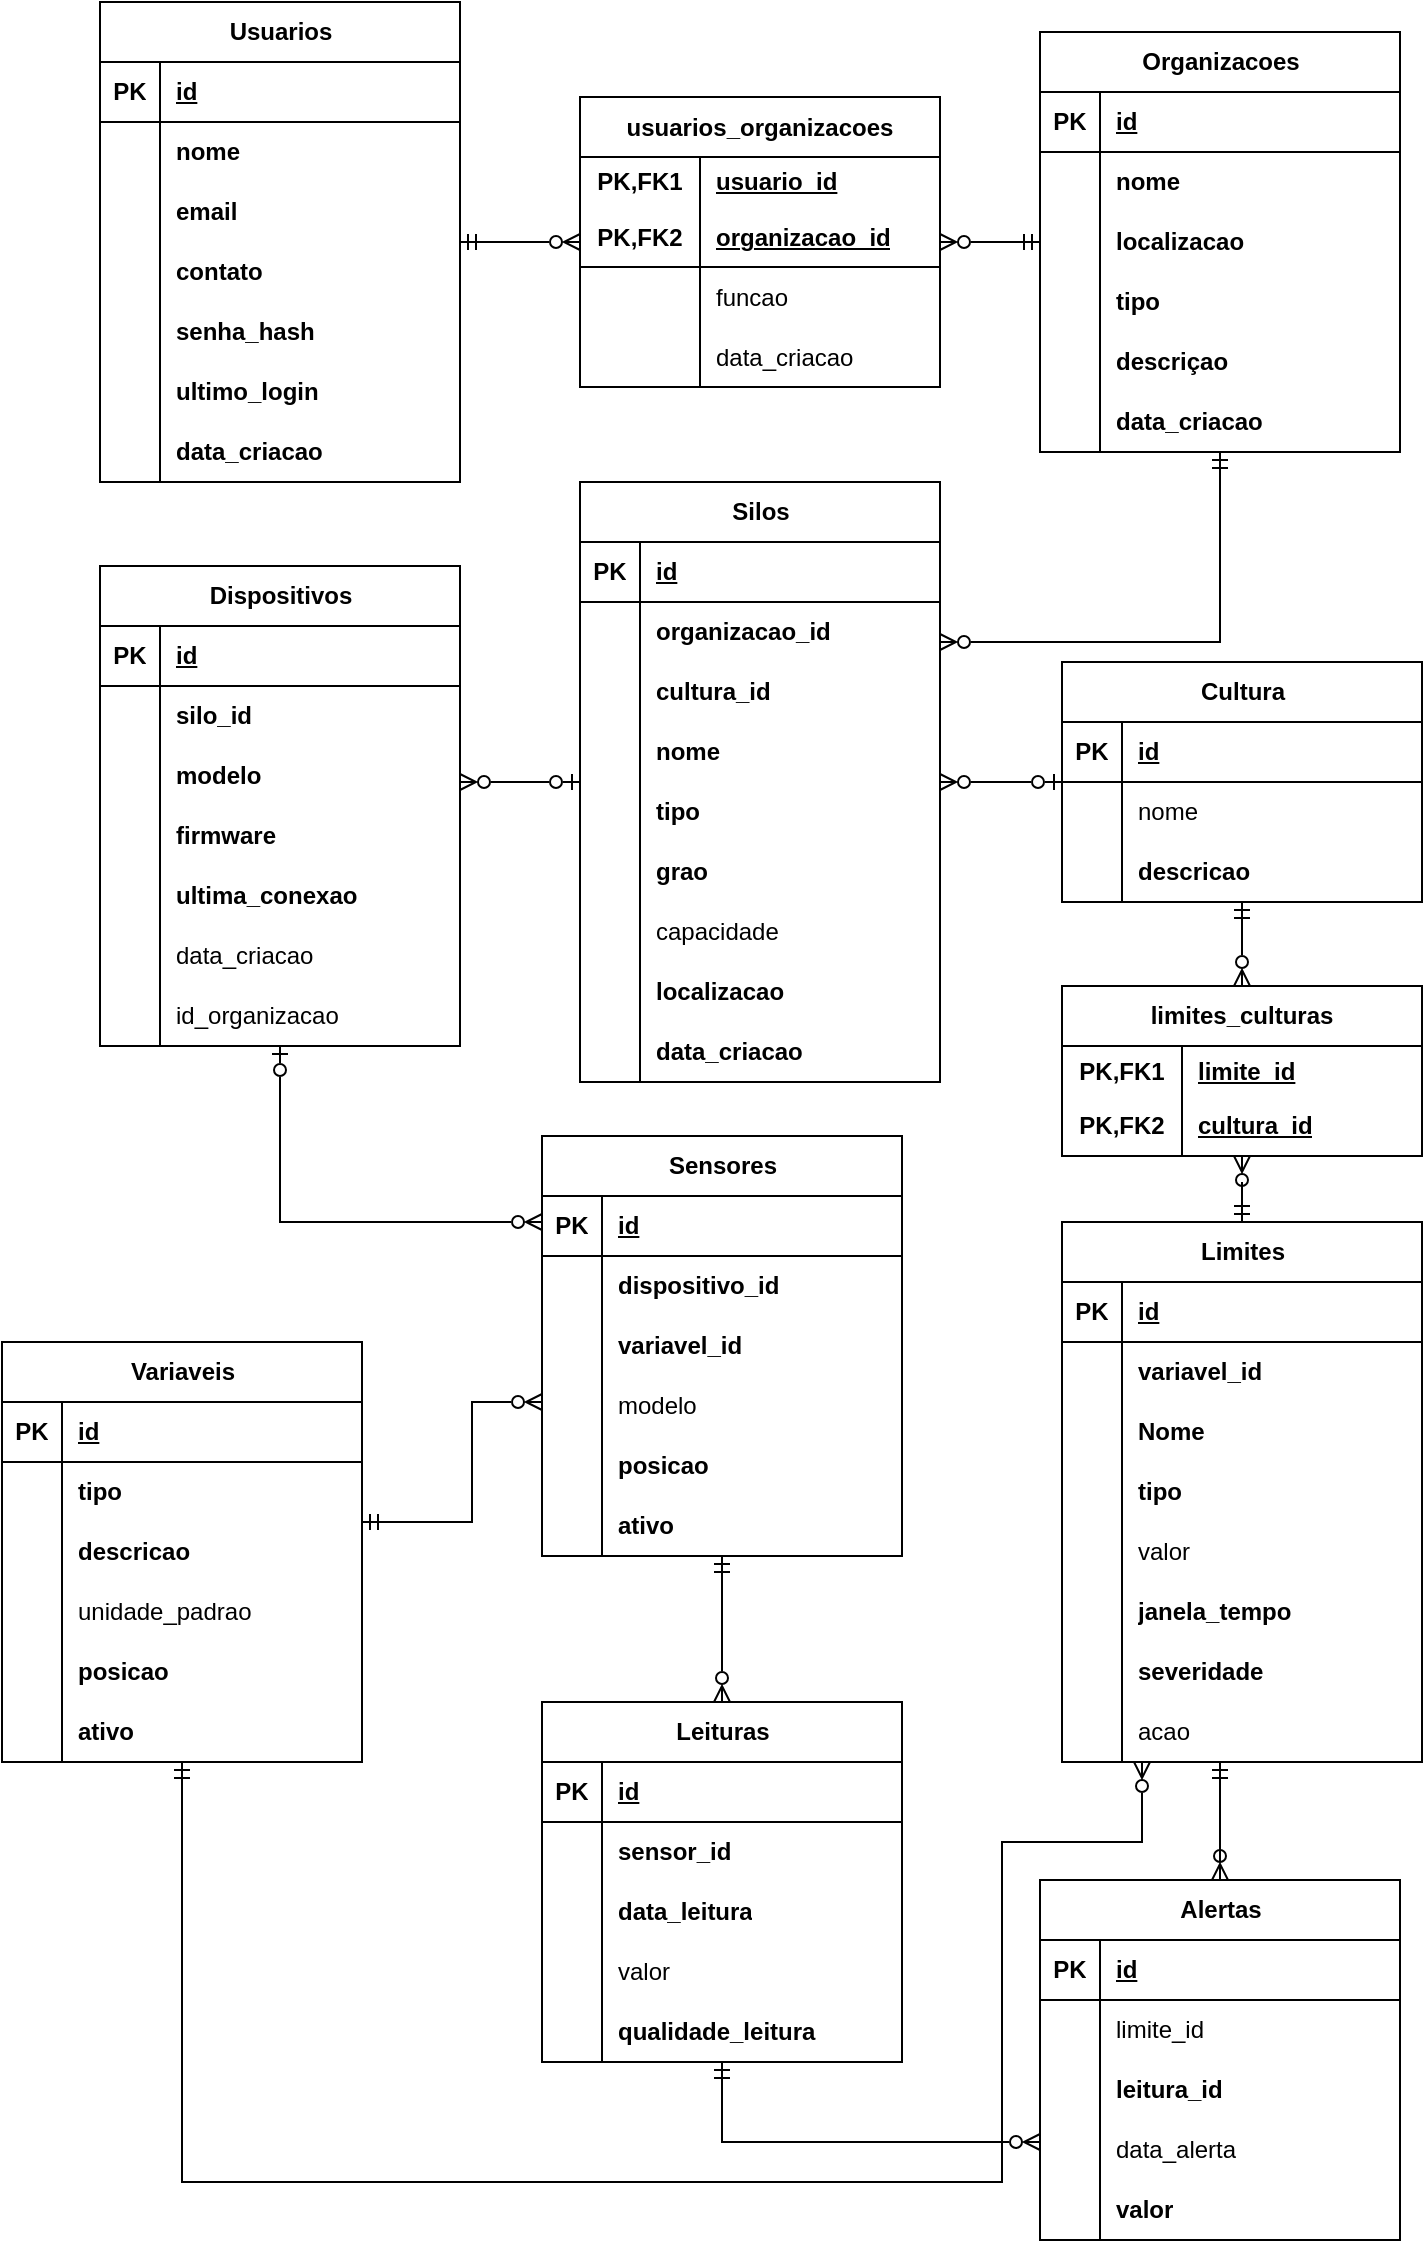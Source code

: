 <mxfile version="28.2.0">
  <diagram name="Página-1" id="we55qrOmTvF9QJTWDlDq">
    <mxGraphModel dx="1221" dy="765" grid="1" gridSize="10" guides="1" tooltips="1" connect="1" arrows="1" fold="1" page="1" pageScale="1" pageWidth="827" pageHeight="1169" math="0" shadow="0">
      <root>
        <mxCell id="0" />
        <mxCell id="1" parent="0" />
        <mxCell id="GfxBTdMP9xep-cUo_41V-55" style="edgeStyle=orthogonalEdgeStyle;rounded=0;orthogonalLoop=1;jettySize=auto;html=1;endArrow=ERzeroToMany;endFill=0;startArrow=ERmandOne;startFill=0;" parent="1" source="GfxBTdMP9xep-cUo_41V-1" target="GfxBTdMP9xep-cUo_41V-42" edge="1">
          <mxGeometry relative="1" as="geometry" />
        </mxCell>
        <mxCell id="GfxBTdMP9xep-cUo_41V-1" value="&lt;div&gt;Usuarios&lt;/div&gt;" style="shape=table;startSize=30;container=1;collapsible=1;childLayout=tableLayout;fixedRows=1;rowLines=0;fontStyle=1;align=center;resizeLast=1;html=1;" parent="1" vertex="1">
          <mxGeometry x="89" y="50" width="180" height="240" as="geometry" />
        </mxCell>
        <mxCell id="GfxBTdMP9xep-cUo_41V-2" value="" style="shape=tableRow;horizontal=0;startSize=0;swimlaneHead=0;swimlaneBody=0;fillColor=none;collapsible=0;dropTarget=0;points=[[0,0.5],[1,0.5]];portConstraint=eastwest;top=0;left=0;right=0;bottom=1;" parent="GfxBTdMP9xep-cUo_41V-1" vertex="1">
          <mxGeometry y="30" width="180" height="30" as="geometry" />
        </mxCell>
        <mxCell id="GfxBTdMP9xep-cUo_41V-3" value="PK" style="shape=partialRectangle;connectable=0;fillColor=none;top=0;left=0;bottom=0;right=0;fontStyle=1;overflow=hidden;whiteSpace=wrap;html=1;" parent="GfxBTdMP9xep-cUo_41V-2" vertex="1">
          <mxGeometry width="30" height="30" as="geometry">
            <mxRectangle width="30" height="30" as="alternateBounds" />
          </mxGeometry>
        </mxCell>
        <mxCell id="GfxBTdMP9xep-cUo_41V-4" value="&lt;div&gt;id&lt;/div&gt;" style="shape=partialRectangle;connectable=0;fillColor=none;top=0;left=0;bottom=0;right=0;align=left;spacingLeft=6;fontStyle=5;overflow=hidden;whiteSpace=wrap;html=1;" parent="GfxBTdMP9xep-cUo_41V-2" vertex="1">
          <mxGeometry x="30" width="150" height="30" as="geometry">
            <mxRectangle width="150" height="30" as="alternateBounds" />
          </mxGeometry>
        </mxCell>
        <mxCell id="GfxBTdMP9xep-cUo_41V-5" value="" style="shape=tableRow;horizontal=0;startSize=0;swimlaneHead=0;swimlaneBody=0;fillColor=none;collapsible=0;dropTarget=0;points=[[0,0.5],[1,0.5]];portConstraint=eastwest;top=0;left=0;right=0;bottom=0;" parent="GfxBTdMP9xep-cUo_41V-1" vertex="1">
          <mxGeometry y="60" width="180" height="30" as="geometry" />
        </mxCell>
        <mxCell id="GfxBTdMP9xep-cUo_41V-6" value="" style="shape=partialRectangle;connectable=0;fillColor=none;top=0;left=0;bottom=0;right=0;editable=1;overflow=hidden;whiteSpace=wrap;html=1;" parent="GfxBTdMP9xep-cUo_41V-5" vertex="1">
          <mxGeometry width="30" height="30" as="geometry">
            <mxRectangle width="30" height="30" as="alternateBounds" />
          </mxGeometry>
        </mxCell>
        <mxCell id="GfxBTdMP9xep-cUo_41V-7" value="&lt;strong data-end=&quot;659&quot; data-start=&quot;651&quot;&gt;nome&lt;/strong&gt;" style="shape=partialRectangle;connectable=0;fillColor=none;top=0;left=0;bottom=0;right=0;align=left;spacingLeft=6;overflow=hidden;whiteSpace=wrap;html=1;" parent="GfxBTdMP9xep-cUo_41V-5" vertex="1">
          <mxGeometry x="30" width="150" height="30" as="geometry">
            <mxRectangle width="150" height="30" as="alternateBounds" />
          </mxGeometry>
        </mxCell>
        <mxCell id="GfxBTdMP9xep-cUo_41V-8" value="" style="shape=tableRow;horizontal=0;startSize=0;swimlaneHead=0;swimlaneBody=0;fillColor=none;collapsible=0;dropTarget=0;points=[[0,0.5],[1,0.5]];portConstraint=eastwest;top=0;left=0;right=0;bottom=0;" parent="GfxBTdMP9xep-cUo_41V-1" vertex="1">
          <mxGeometry y="90" width="180" height="30" as="geometry" />
        </mxCell>
        <mxCell id="GfxBTdMP9xep-cUo_41V-9" value="" style="shape=partialRectangle;connectable=0;fillColor=none;top=0;left=0;bottom=0;right=0;editable=1;overflow=hidden;whiteSpace=wrap;html=1;" parent="GfxBTdMP9xep-cUo_41V-8" vertex="1">
          <mxGeometry width="30" height="30" as="geometry">
            <mxRectangle width="30" height="30" as="alternateBounds" />
          </mxGeometry>
        </mxCell>
        <mxCell id="GfxBTdMP9xep-cUo_41V-10" value="&lt;strong data-end=&quot;690&quot; data-start=&quot;681&quot;&gt;email&lt;/strong&gt;" style="shape=partialRectangle;connectable=0;fillColor=none;top=0;left=0;bottom=0;right=0;align=left;spacingLeft=6;overflow=hidden;whiteSpace=wrap;html=1;" parent="GfxBTdMP9xep-cUo_41V-8" vertex="1">
          <mxGeometry x="30" width="150" height="30" as="geometry">
            <mxRectangle width="150" height="30" as="alternateBounds" />
          </mxGeometry>
        </mxCell>
        <mxCell id="GfxBTdMP9xep-cUo_41V-39" value="" style="shape=tableRow;horizontal=0;startSize=0;swimlaneHead=0;swimlaneBody=0;fillColor=none;collapsible=0;dropTarget=0;points=[[0,0.5],[1,0.5]];portConstraint=eastwest;top=0;left=0;right=0;bottom=0;" parent="GfxBTdMP9xep-cUo_41V-1" vertex="1">
          <mxGeometry y="120" width="180" height="30" as="geometry" />
        </mxCell>
        <mxCell id="GfxBTdMP9xep-cUo_41V-40" value="" style="shape=partialRectangle;connectable=0;fillColor=none;top=0;left=0;bottom=0;right=0;editable=1;overflow=hidden;whiteSpace=wrap;html=1;" parent="GfxBTdMP9xep-cUo_41V-39" vertex="1">
          <mxGeometry width="30" height="30" as="geometry">
            <mxRectangle width="30" height="30" as="alternateBounds" />
          </mxGeometry>
        </mxCell>
        <mxCell id="GfxBTdMP9xep-cUo_41V-41" value="&lt;div&gt;&lt;b&gt;contato&lt;/b&gt;&lt;/div&gt;" style="shape=partialRectangle;connectable=0;fillColor=none;top=0;left=0;bottom=0;right=0;align=left;spacingLeft=6;overflow=hidden;whiteSpace=wrap;html=1;" parent="GfxBTdMP9xep-cUo_41V-39" vertex="1">
          <mxGeometry x="30" width="150" height="30" as="geometry">
            <mxRectangle width="150" height="30" as="alternateBounds" />
          </mxGeometry>
        </mxCell>
        <mxCell id="GfxBTdMP9xep-cUo_41V-11" value="" style="shape=tableRow;horizontal=0;startSize=0;swimlaneHead=0;swimlaneBody=0;fillColor=none;collapsible=0;dropTarget=0;points=[[0,0.5],[1,0.5]];portConstraint=eastwest;top=0;left=0;right=0;bottom=0;" parent="GfxBTdMP9xep-cUo_41V-1" vertex="1">
          <mxGeometry y="150" width="180" height="30" as="geometry" />
        </mxCell>
        <mxCell id="GfxBTdMP9xep-cUo_41V-12" value="" style="shape=partialRectangle;connectable=0;fillColor=none;top=0;left=0;bottom=0;right=0;editable=1;overflow=hidden;whiteSpace=wrap;html=1;" parent="GfxBTdMP9xep-cUo_41V-11" vertex="1">
          <mxGeometry width="30" height="30" as="geometry">
            <mxRectangle width="30" height="30" as="alternateBounds" />
          </mxGeometry>
        </mxCell>
        <mxCell id="GfxBTdMP9xep-cUo_41V-13" value="&lt;b&gt;senha_hash&lt;/b&gt;" style="shape=partialRectangle;connectable=0;fillColor=none;top=0;left=0;bottom=0;right=0;align=left;spacingLeft=6;overflow=hidden;whiteSpace=wrap;html=1;" parent="GfxBTdMP9xep-cUo_41V-11" vertex="1">
          <mxGeometry x="30" width="150" height="30" as="geometry">
            <mxRectangle width="150" height="30" as="alternateBounds" />
          </mxGeometry>
        </mxCell>
        <mxCell id="GfxBTdMP9xep-cUo_41V-14" value="" style="shape=tableRow;horizontal=0;startSize=0;swimlaneHead=0;swimlaneBody=0;fillColor=none;collapsible=0;dropTarget=0;points=[[0,0.5],[1,0.5]];portConstraint=eastwest;top=0;left=0;right=0;bottom=0;" parent="GfxBTdMP9xep-cUo_41V-1" vertex="1">
          <mxGeometry y="180" width="180" height="30" as="geometry" />
        </mxCell>
        <mxCell id="GfxBTdMP9xep-cUo_41V-15" value="" style="shape=partialRectangle;connectable=0;fillColor=none;top=0;left=0;bottom=0;right=0;editable=1;overflow=hidden;whiteSpace=wrap;html=1;" parent="GfxBTdMP9xep-cUo_41V-14" vertex="1">
          <mxGeometry width="30" height="30" as="geometry">
            <mxRectangle width="30" height="30" as="alternateBounds" />
          </mxGeometry>
        </mxCell>
        <mxCell id="GfxBTdMP9xep-cUo_41V-16" value="&lt;strong data-end=&quot;862&quot; data-start=&quot;846&quot;&gt;ultimo_login&lt;/strong&gt;" style="shape=partialRectangle;connectable=0;fillColor=none;top=0;left=0;bottom=0;right=0;align=left;spacingLeft=6;overflow=hidden;whiteSpace=wrap;html=1;" parent="GfxBTdMP9xep-cUo_41V-14" vertex="1">
          <mxGeometry x="30" width="150" height="30" as="geometry">
            <mxRectangle width="150" height="30" as="alternateBounds" />
          </mxGeometry>
        </mxCell>
        <mxCell id="GfxBTdMP9xep-cUo_41V-17" value="" style="shape=tableRow;horizontal=0;startSize=0;swimlaneHead=0;swimlaneBody=0;fillColor=none;collapsible=0;dropTarget=0;points=[[0,0.5],[1,0.5]];portConstraint=eastwest;top=0;left=0;right=0;bottom=0;" parent="GfxBTdMP9xep-cUo_41V-1" vertex="1">
          <mxGeometry y="210" width="180" height="30" as="geometry" />
        </mxCell>
        <mxCell id="GfxBTdMP9xep-cUo_41V-18" value="" style="shape=partialRectangle;connectable=0;fillColor=none;top=0;left=0;bottom=0;right=0;editable=1;overflow=hidden;whiteSpace=wrap;html=1;" parent="GfxBTdMP9xep-cUo_41V-17" vertex="1">
          <mxGeometry width="30" height="30" as="geometry">
            <mxRectangle width="30" height="30" as="alternateBounds" />
          </mxGeometry>
        </mxCell>
        <mxCell id="GfxBTdMP9xep-cUo_41V-19" value="&lt;div&gt;&lt;b&gt;data_criacao&lt;/b&gt;&lt;/div&gt;" style="shape=partialRectangle;connectable=0;fillColor=none;top=0;left=0;bottom=0;right=0;align=left;spacingLeft=6;overflow=hidden;whiteSpace=wrap;html=1;" parent="GfxBTdMP9xep-cUo_41V-17" vertex="1">
          <mxGeometry x="30" width="150" height="30" as="geometry">
            <mxRectangle width="150" height="30" as="alternateBounds" />
          </mxGeometry>
        </mxCell>
        <mxCell id="GfxBTdMP9xep-cUo_41V-56" style="edgeStyle=orthogonalEdgeStyle;rounded=0;orthogonalLoop=1;jettySize=auto;html=1;endArrow=ERzeroToMany;endFill=0;startArrow=ERmandOne;startFill=0;" parent="1" source="GfxBTdMP9xep-cUo_41V-20" target="GfxBTdMP9xep-cUo_41V-42" edge="1">
          <mxGeometry relative="1" as="geometry" />
        </mxCell>
        <mxCell id="GfxBTdMP9xep-cUo_41V-20" value="Organizacoes" style="shape=table;startSize=30;container=1;collapsible=1;childLayout=tableLayout;fixedRows=1;rowLines=0;fontStyle=1;align=center;resizeLast=1;html=1;" parent="1" vertex="1">
          <mxGeometry x="559" y="65" width="180" height="210" as="geometry" />
        </mxCell>
        <mxCell id="GfxBTdMP9xep-cUo_41V-21" value="" style="shape=tableRow;horizontal=0;startSize=0;swimlaneHead=0;swimlaneBody=0;fillColor=none;collapsible=0;dropTarget=0;points=[[0,0.5],[1,0.5]];portConstraint=eastwest;top=0;left=0;right=0;bottom=1;" parent="GfxBTdMP9xep-cUo_41V-20" vertex="1">
          <mxGeometry y="30" width="180" height="30" as="geometry" />
        </mxCell>
        <mxCell id="GfxBTdMP9xep-cUo_41V-22" value="PK" style="shape=partialRectangle;connectable=0;fillColor=none;top=0;left=0;bottom=0;right=0;fontStyle=1;overflow=hidden;whiteSpace=wrap;html=1;" parent="GfxBTdMP9xep-cUo_41V-21" vertex="1">
          <mxGeometry width="30" height="30" as="geometry">
            <mxRectangle width="30" height="30" as="alternateBounds" />
          </mxGeometry>
        </mxCell>
        <mxCell id="GfxBTdMP9xep-cUo_41V-23" value="&lt;div&gt;id&lt;/div&gt;" style="shape=partialRectangle;connectable=0;fillColor=none;top=0;left=0;bottom=0;right=0;align=left;spacingLeft=6;fontStyle=5;overflow=hidden;whiteSpace=wrap;html=1;" parent="GfxBTdMP9xep-cUo_41V-21" vertex="1">
          <mxGeometry x="30" width="150" height="30" as="geometry">
            <mxRectangle width="150" height="30" as="alternateBounds" />
          </mxGeometry>
        </mxCell>
        <mxCell id="GfxBTdMP9xep-cUo_41V-24" value="" style="shape=tableRow;horizontal=0;startSize=0;swimlaneHead=0;swimlaneBody=0;fillColor=none;collapsible=0;dropTarget=0;points=[[0,0.5],[1,0.5]];portConstraint=eastwest;top=0;left=0;right=0;bottom=0;" parent="GfxBTdMP9xep-cUo_41V-20" vertex="1">
          <mxGeometry y="60" width="180" height="30" as="geometry" />
        </mxCell>
        <mxCell id="GfxBTdMP9xep-cUo_41V-25" value="" style="shape=partialRectangle;connectable=0;fillColor=none;top=0;left=0;bottom=0;right=0;editable=1;overflow=hidden;whiteSpace=wrap;html=1;" parent="GfxBTdMP9xep-cUo_41V-24" vertex="1">
          <mxGeometry width="30" height="30" as="geometry">
            <mxRectangle width="30" height="30" as="alternateBounds" />
          </mxGeometry>
        </mxCell>
        <mxCell id="GfxBTdMP9xep-cUo_41V-26" value="&lt;strong&gt;nome&lt;/strong&gt;" style="shape=partialRectangle;connectable=0;fillColor=none;top=0;left=0;bottom=0;right=0;align=left;spacingLeft=6;overflow=hidden;whiteSpace=wrap;html=1;" parent="GfxBTdMP9xep-cUo_41V-24" vertex="1">
          <mxGeometry x="30" width="150" height="30" as="geometry">
            <mxRectangle width="150" height="30" as="alternateBounds" />
          </mxGeometry>
        </mxCell>
        <mxCell id="GfxBTdMP9xep-cUo_41V-27" value="" style="shape=tableRow;horizontal=0;startSize=0;swimlaneHead=0;swimlaneBody=0;fillColor=none;collapsible=0;dropTarget=0;points=[[0,0.5],[1,0.5]];portConstraint=eastwest;top=0;left=0;right=0;bottom=0;" parent="GfxBTdMP9xep-cUo_41V-20" vertex="1">
          <mxGeometry y="90" width="180" height="30" as="geometry" />
        </mxCell>
        <mxCell id="GfxBTdMP9xep-cUo_41V-28" value="" style="shape=partialRectangle;connectable=0;fillColor=none;top=0;left=0;bottom=0;right=0;editable=1;overflow=hidden;whiteSpace=wrap;html=1;" parent="GfxBTdMP9xep-cUo_41V-27" vertex="1">
          <mxGeometry width="30" height="30" as="geometry">
            <mxRectangle width="30" height="30" as="alternateBounds" />
          </mxGeometry>
        </mxCell>
        <mxCell id="GfxBTdMP9xep-cUo_41V-29" value="&lt;strong&gt;localizacao&lt;/strong&gt;" style="shape=partialRectangle;connectable=0;fillColor=none;top=0;left=0;bottom=0;right=0;align=left;spacingLeft=6;overflow=hidden;whiteSpace=wrap;html=1;" parent="GfxBTdMP9xep-cUo_41V-27" vertex="1">
          <mxGeometry x="30" width="150" height="30" as="geometry">
            <mxRectangle width="150" height="30" as="alternateBounds" />
          </mxGeometry>
        </mxCell>
        <mxCell id="GfxBTdMP9xep-cUo_41V-30" value="" style="shape=tableRow;horizontal=0;startSize=0;swimlaneHead=0;swimlaneBody=0;fillColor=none;collapsible=0;dropTarget=0;points=[[0,0.5],[1,0.5]];portConstraint=eastwest;top=0;left=0;right=0;bottom=0;" parent="GfxBTdMP9xep-cUo_41V-20" vertex="1">
          <mxGeometry y="120" width="180" height="30" as="geometry" />
        </mxCell>
        <mxCell id="GfxBTdMP9xep-cUo_41V-31" value="" style="shape=partialRectangle;connectable=0;fillColor=none;top=0;left=0;bottom=0;right=0;editable=1;overflow=hidden;whiteSpace=wrap;html=1;" parent="GfxBTdMP9xep-cUo_41V-30" vertex="1">
          <mxGeometry width="30" height="30" as="geometry">
            <mxRectangle width="30" height="30" as="alternateBounds" />
          </mxGeometry>
        </mxCell>
        <mxCell id="GfxBTdMP9xep-cUo_41V-32" value="&lt;div&gt;&lt;b&gt;tipo&lt;/b&gt;&lt;/div&gt;" style="shape=partialRectangle;connectable=0;fillColor=none;top=0;left=0;bottom=0;right=0;align=left;spacingLeft=6;overflow=hidden;whiteSpace=wrap;html=1;" parent="GfxBTdMP9xep-cUo_41V-30" vertex="1">
          <mxGeometry x="30" width="150" height="30" as="geometry">
            <mxRectangle width="150" height="30" as="alternateBounds" />
          </mxGeometry>
        </mxCell>
        <mxCell id="GfxBTdMP9xep-cUo_41V-33" value="" style="shape=tableRow;horizontal=0;startSize=0;swimlaneHead=0;swimlaneBody=0;fillColor=none;collapsible=0;dropTarget=0;points=[[0,0.5],[1,0.5]];portConstraint=eastwest;top=0;left=0;right=0;bottom=0;" parent="GfxBTdMP9xep-cUo_41V-20" vertex="1">
          <mxGeometry y="150" width="180" height="30" as="geometry" />
        </mxCell>
        <mxCell id="GfxBTdMP9xep-cUo_41V-34" value="" style="shape=partialRectangle;connectable=0;fillColor=none;top=0;left=0;bottom=0;right=0;editable=1;overflow=hidden;whiteSpace=wrap;html=1;" parent="GfxBTdMP9xep-cUo_41V-33" vertex="1">
          <mxGeometry width="30" height="30" as="geometry">
            <mxRectangle width="30" height="30" as="alternateBounds" />
          </mxGeometry>
        </mxCell>
        <mxCell id="GfxBTdMP9xep-cUo_41V-35" value="&lt;strong&gt;descriçao&lt;/strong&gt;" style="shape=partialRectangle;connectable=0;fillColor=none;top=0;left=0;bottom=0;right=0;align=left;spacingLeft=6;overflow=hidden;whiteSpace=wrap;html=1;" parent="GfxBTdMP9xep-cUo_41V-33" vertex="1">
          <mxGeometry x="30" width="150" height="30" as="geometry">
            <mxRectangle width="150" height="30" as="alternateBounds" />
          </mxGeometry>
        </mxCell>
        <mxCell id="GfxBTdMP9xep-cUo_41V-36" value="" style="shape=tableRow;horizontal=0;startSize=0;swimlaneHead=0;swimlaneBody=0;fillColor=none;collapsible=0;dropTarget=0;points=[[0,0.5],[1,0.5]];portConstraint=eastwest;top=0;left=0;right=0;bottom=0;" parent="GfxBTdMP9xep-cUo_41V-20" vertex="1">
          <mxGeometry y="180" width="180" height="30" as="geometry" />
        </mxCell>
        <mxCell id="GfxBTdMP9xep-cUo_41V-37" value="" style="shape=partialRectangle;connectable=0;fillColor=none;top=0;left=0;bottom=0;right=0;editable=1;overflow=hidden;whiteSpace=wrap;html=1;" parent="GfxBTdMP9xep-cUo_41V-36" vertex="1">
          <mxGeometry width="30" height="30" as="geometry">
            <mxRectangle width="30" height="30" as="alternateBounds" />
          </mxGeometry>
        </mxCell>
        <mxCell id="GfxBTdMP9xep-cUo_41V-38" value="&lt;div&gt;&lt;b&gt;data_criacao&lt;/b&gt;&lt;/div&gt;" style="shape=partialRectangle;connectable=0;fillColor=none;top=0;left=0;bottom=0;right=0;align=left;spacingLeft=6;overflow=hidden;whiteSpace=wrap;html=1;" parent="GfxBTdMP9xep-cUo_41V-36" vertex="1">
          <mxGeometry x="30" width="150" height="30" as="geometry">
            <mxRectangle width="150" height="30" as="alternateBounds" />
          </mxGeometry>
        </mxCell>
        <mxCell id="GfxBTdMP9xep-cUo_41V-42" value="usuarios_organizacoes" style="shape=table;startSize=30;container=1;collapsible=1;childLayout=tableLayout;fixedRows=1;rowLines=0;fontStyle=1;align=center;resizeLast=1;html=1;whiteSpace=wrap;" parent="1" vertex="1">
          <mxGeometry x="329" y="97.5" width="180" height="145" as="geometry" />
        </mxCell>
        <mxCell id="GfxBTdMP9xep-cUo_41V-43" value="" style="shape=tableRow;horizontal=0;startSize=0;swimlaneHead=0;swimlaneBody=0;fillColor=none;collapsible=0;dropTarget=0;points=[[0,0.5],[1,0.5]];portConstraint=eastwest;top=0;left=0;right=0;bottom=0;html=1;" parent="GfxBTdMP9xep-cUo_41V-42" vertex="1">
          <mxGeometry y="30" width="180" height="25" as="geometry" />
        </mxCell>
        <mxCell id="GfxBTdMP9xep-cUo_41V-44" value="PK,FK1" style="shape=partialRectangle;connectable=0;fillColor=none;top=0;left=0;bottom=0;right=0;fontStyle=1;overflow=hidden;html=1;whiteSpace=wrap;" parent="GfxBTdMP9xep-cUo_41V-43" vertex="1">
          <mxGeometry width="60" height="25" as="geometry">
            <mxRectangle width="60" height="25" as="alternateBounds" />
          </mxGeometry>
        </mxCell>
        <mxCell id="GfxBTdMP9xep-cUo_41V-45" value="usuario_id" style="shape=partialRectangle;connectable=0;fillColor=none;top=0;left=0;bottom=0;right=0;align=left;spacingLeft=6;fontStyle=5;overflow=hidden;html=1;whiteSpace=wrap;" parent="GfxBTdMP9xep-cUo_41V-43" vertex="1">
          <mxGeometry x="60" width="120" height="25" as="geometry">
            <mxRectangle width="120" height="25" as="alternateBounds" />
          </mxGeometry>
        </mxCell>
        <mxCell id="GfxBTdMP9xep-cUo_41V-46" value="" style="shape=tableRow;horizontal=0;startSize=0;swimlaneHead=0;swimlaneBody=0;fillColor=none;collapsible=0;dropTarget=0;points=[[0,0.5],[1,0.5]];portConstraint=eastwest;top=0;left=0;right=0;bottom=1;html=1;" parent="GfxBTdMP9xep-cUo_41V-42" vertex="1">
          <mxGeometry y="55" width="180" height="30" as="geometry" />
        </mxCell>
        <mxCell id="GfxBTdMP9xep-cUo_41V-47" value="PK,FK2" style="shape=partialRectangle;connectable=0;fillColor=none;top=0;left=0;bottom=0;right=0;fontStyle=1;overflow=hidden;html=1;whiteSpace=wrap;" parent="GfxBTdMP9xep-cUo_41V-46" vertex="1">
          <mxGeometry width="60" height="30" as="geometry">
            <mxRectangle width="60" height="30" as="alternateBounds" />
          </mxGeometry>
        </mxCell>
        <mxCell id="GfxBTdMP9xep-cUo_41V-48" value="&lt;strong data-end=&quot;1106&quot; data-start=&quot;1088&quot;&gt;organizacao_id&lt;/strong&gt;" style="shape=partialRectangle;connectable=0;fillColor=none;top=0;left=0;bottom=0;right=0;align=left;spacingLeft=6;fontStyle=5;overflow=hidden;html=1;whiteSpace=wrap;" parent="GfxBTdMP9xep-cUo_41V-46" vertex="1">
          <mxGeometry x="60" width="120" height="30" as="geometry">
            <mxRectangle width="120" height="30" as="alternateBounds" />
          </mxGeometry>
        </mxCell>
        <mxCell id="GfxBTdMP9xep-cUo_41V-49" value="" style="shape=tableRow;horizontal=0;startSize=0;swimlaneHead=0;swimlaneBody=0;fillColor=none;collapsible=0;dropTarget=0;points=[[0,0.5],[1,0.5]];portConstraint=eastwest;top=0;left=0;right=0;bottom=0;html=1;" parent="GfxBTdMP9xep-cUo_41V-42" vertex="1">
          <mxGeometry y="85" width="180" height="30" as="geometry" />
        </mxCell>
        <mxCell id="GfxBTdMP9xep-cUo_41V-50" value="" style="shape=partialRectangle;connectable=0;fillColor=none;top=0;left=0;bottom=0;right=0;editable=1;overflow=hidden;html=1;whiteSpace=wrap;" parent="GfxBTdMP9xep-cUo_41V-49" vertex="1">
          <mxGeometry width="60" height="30" as="geometry">
            <mxRectangle width="60" height="30" as="alternateBounds" />
          </mxGeometry>
        </mxCell>
        <mxCell id="GfxBTdMP9xep-cUo_41V-51" value="funcao" style="shape=partialRectangle;connectable=0;fillColor=none;top=0;left=0;bottom=0;right=0;align=left;spacingLeft=6;overflow=hidden;html=1;whiteSpace=wrap;" parent="GfxBTdMP9xep-cUo_41V-49" vertex="1">
          <mxGeometry x="60" width="120" height="30" as="geometry">
            <mxRectangle width="120" height="30" as="alternateBounds" />
          </mxGeometry>
        </mxCell>
        <mxCell id="GfxBTdMP9xep-cUo_41V-52" value="" style="shape=tableRow;horizontal=0;startSize=0;swimlaneHead=0;swimlaneBody=0;fillColor=none;collapsible=0;dropTarget=0;points=[[0,0.5],[1,0.5]];portConstraint=eastwest;top=0;left=0;right=0;bottom=0;html=1;" parent="GfxBTdMP9xep-cUo_41V-42" vertex="1">
          <mxGeometry y="115" width="180" height="30" as="geometry" />
        </mxCell>
        <mxCell id="GfxBTdMP9xep-cUo_41V-53" value="" style="shape=partialRectangle;connectable=0;fillColor=none;top=0;left=0;bottom=0;right=0;editable=1;overflow=hidden;html=1;whiteSpace=wrap;" parent="GfxBTdMP9xep-cUo_41V-52" vertex="1">
          <mxGeometry width="60" height="30" as="geometry">
            <mxRectangle width="60" height="30" as="alternateBounds" />
          </mxGeometry>
        </mxCell>
        <mxCell id="GfxBTdMP9xep-cUo_41V-54" value="data_criacao" style="shape=partialRectangle;connectable=0;fillColor=none;top=0;left=0;bottom=0;right=0;align=left;spacingLeft=6;overflow=hidden;html=1;whiteSpace=wrap;" parent="GfxBTdMP9xep-cUo_41V-52" vertex="1">
          <mxGeometry x="60" width="120" height="30" as="geometry">
            <mxRectangle width="120" height="30" as="alternateBounds" />
          </mxGeometry>
        </mxCell>
        <mxCell id="GfxBTdMP9xep-cUo_41V-79" style="edgeStyle=orthogonalEdgeStyle;rounded=0;orthogonalLoop=1;jettySize=auto;html=1;startArrow=ERzeroToMany;startFill=0;endArrow=ERmandOne;endFill=0;" parent="1" source="GfxBTdMP9xep-cUo_41V-57" target="GfxBTdMP9xep-cUo_41V-20" edge="1">
          <mxGeometry relative="1" as="geometry">
            <Array as="points">
              <mxPoint x="649" y="370" />
            </Array>
          </mxGeometry>
        </mxCell>
        <mxCell id="GfxBTdMP9xep-cUo_41V-105" style="edgeStyle=orthogonalEdgeStyle;rounded=0;orthogonalLoop=1;jettySize=auto;html=1;endArrow=ERzeroToMany;endFill=0;startArrow=ERzeroToOne;startFill=0;" parent="1" source="GfxBTdMP9xep-cUo_41V-57" target="GfxBTdMP9xep-cUo_41V-83" edge="1">
          <mxGeometry relative="1" as="geometry">
            <Array as="points">
              <mxPoint x="410" y="467" />
            </Array>
          </mxGeometry>
        </mxCell>
        <mxCell id="rIhmabtn-7W1DTSdNU85-62" style="edgeStyle=orthogonalEdgeStyle;rounded=0;orthogonalLoop=1;jettySize=auto;html=1;endArrow=ERzeroToMany;endFill=0;startArrow=ERmandOne;startFill=0;" parent="1" source="yUal2qSt7xSSm3IzJThj-1" target="rIhmabtn-7W1DTSdNU85-49" edge="1">
          <mxGeometry relative="1" as="geometry">
            <mxPoint x="649" y="602" as="sourcePoint" />
          </mxGeometry>
        </mxCell>
        <mxCell id="yUal2qSt7xSSm3IzJThj-17" style="edgeStyle=orthogonalEdgeStyle;rounded=0;orthogonalLoop=1;jettySize=auto;html=1;endArrow=ERzeroToOne;endFill=0;startArrow=ERzeroToMany;startFill=0;" edge="1" parent="1" source="GfxBTdMP9xep-cUo_41V-57" target="yUal2qSt7xSSm3IzJThj-1">
          <mxGeometry relative="1" as="geometry" />
        </mxCell>
        <mxCell id="GfxBTdMP9xep-cUo_41V-57" value="Silos" style="shape=table;startSize=30;container=1;collapsible=1;childLayout=tableLayout;fixedRows=1;rowLines=0;fontStyle=1;align=center;resizeLast=1;html=1;" parent="1" vertex="1">
          <mxGeometry x="329" y="290" width="180" height="300" as="geometry" />
        </mxCell>
        <mxCell id="GfxBTdMP9xep-cUo_41V-58" value="" style="shape=tableRow;horizontal=0;startSize=0;swimlaneHead=0;swimlaneBody=0;fillColor=none;collapsible=0;dropTarget=0;points=[[0,0.5],[1,0.5]];portConstraint=eastwest;top=0;left=0;right=0;bottom=1;" parent="GfxBTdMP9xep-cUo_41V-57" vertex="1">
          <mxGeometry y="30" width="180" height="30" as="geometry" />
        </mxCell>
        <mxCell id="GfxBTdMP9xep-cUo_41V-59" value="PK" style="shape=partialRectangle;connectable=0;fillColor=none;top=0;left=0;bottom=0;right=0;fontStyle=1;overflow=hidden;whiteSpace=wrap;html=1;" parent="GfxBTdMP9xep-cUo_41V-58" vertex="1">
          <mxGeometry width="30" height="30" as="geometry">
            <mxRectangle width="30" height="30" as="alternateBounds" />
          </mxGeometry>
        </mxCell>
        <mxCell id="GfxBTdMP9xep-cUo_41V-60" value="&lt;div&gt;id&lt;/div&gt;" style="shape=partialRectangle;connectable=0;fillColor=none;top=0;left=0;bottom=0;right=0;align=left;spacingLeft=6;fontStyle=5;overflow=hidden;whiteSpace=wrap;html=1;" parent="GfxBTdMP9xep-cUo_41V-58" vertex="1">
          <mxGeometry x="30" width="150" height="30" as="geometry">
            <mxRectangle width="150" height="30" as="alternateBounds" />
          </mxGeometry>
        </mxCell>
        <mxCell id="GfxBTdMP9xep-cUo_41V-80" value="" style="shape=tableRow;horizontal=0;startSize=0;swimlaneHead=0;swimlaneBody=0;fillColor=none;collapsible=0;dropTarget=0;points=[[0,0.5],[1,0.5]];portConstraint=eastwest;top=0;left=0;right=0;bottom=0;" parent="GfxBTdMP9xep-cUo_41V-57" vertex="1">
          <mxGeometry y="60" width="180" height="30" as="geometry" />
        </mxCell>
        <mxCell id="GfxBTdMP9xep-cUo_41V-81" value="" style="shape=partialRectangle;connectable=0;fillColor=none;top=0;left=0;bottom=0;right=0;editable=1;overflow=hidden;whiteSpace=wrap;html=1;" parent="GfxBTdMP9xep-cUo_41V-80" vertex="1">
          <mxGeometry width="30" height="30" as="geometry">
            <mxRectangle width="30" height="30" as="alternateBounds" />
          </mxGeometry>
        </mxCell>
        <mxCell id="GfxBTdMP9xep-cUo_41V-82" value="&lt;strong data-end=&quot;1106&quot; data-start=&quot;1088&quot;&gt;organizacao_id&lt;/strong&gt;" style="shape=partialRectangle;connectable=0;fillColor=none;top=0;left=0;bottom=0;right=0;align=left;spacingLeft=6;overflow=hidden;whiteSpace=wrap;html=1;" parent="GfxBTdMP9xep-cUo_41V-80" vertex="1">
          <mxGeometry x="30" width="150" height="30" as="geometry">
            <mxRectangle width="150" height="30" as="alternateBounds" />
          </mxGeometry>
        </mxCell>
        <mxCell id="yUal2qSt7xSSm3IzJThj-18" value="" style="shape=tableRow;horizontal=0;startSize=0;swimlaneHead=0;swimlaneBody=0;fillColor=none;collapsible=0;dropTarget=0;points=[[0,0.5],[1,0.5]];portConstraint=eastwest;top=0;left=0;right=0;bottom=0;" vertex="1" parent="GfxBTdMP9xep-cUo_41V-57">
          <mxGeometry y="90" width="180" height="30" as="geometry" />
        </mxCell>
        <mxCell id="yUal2qSt7xSSm3IzJThj-19" value="" style="shape=partialRectangle;connectable=0;fillColor=none;top=0;left=0;bottom=0;right=0;editable=1;overflow=hidden;whiteSpace=wrap;html=1;" vertex="1" parent="yUal2qSt7xSSm3IzJThj-18">
          <mxGeometry width="30" height="30" as="geometry">
            <mxRectangle width="30" height="30" as="alternateBounds" />
          </mxGeometry>
        </mxCell>
        <mxCell id="yUal2qSt7xSSm3IzJThj-20" value="&lt;strong&gt;cultura_id&lt;/strong&gt;" style="shape=partialRectangle;connectable=0;fillColor=none;top=0;left=0;bottom=0;right=0;align=left;spacingLeft=6;overflow=hidden;whiteSpace=wrap;html=1;" vertex="1" parent="yUal2qSt7xSSm3IzJThj-18">
          <mxGeometry x="30" width="150" height="30" as="geometry">
            <mxRectangle width="150" height="30" as="alternateBounds" />
          </mxGeometry>
        </mxCell>
        <mxCell id="GfxBTdMP9xep-cUo_41V-61" value="" style="shape=tableRow;horizontal=0;startSize=0;swimlaneHead=0;swimlaneBody=0;fillColor=none;collapsible=0;dropTarget=0;points=[[0,0.5],[1,0.5]];portConstraint=eastwest;top=0;left=0;right=0;bottom=0;" parent="GfxBTdMP9xep-cUo_41V-57" vertex="1">
          <mxGeometry y="120" width="180" height="30" as="geometry" />
        </mxCell>
        <mxCell id="GfxBTdMP9xep-cUo_41V-62" value="" style="shape=partialRectangle;connectable=0;fillColor=none;top=0;left=0;bottom=0;right=0;editable=1;overflow=hidden;whiteSpace=wrap;html=1;" parent="GfxBTdMP9xep-cUo_41V-61" vertex="1">
          <mxGeometry width="30" height="30" as="geometry">
            <mxRectangle width="30" height="30" as="alternateBounds" />
          </mxGeometry>
        </mxCell>
        <mxCell id="GfxBTdMP9xep-cUo_41V-63" value="&lt;strong data-end=&quot;659&quot; data-start=&quot;651&quot;&gt;nome&lt;/strong&gt;" style="shape=partialRectangle;connectable=0;fillColor=none;top=0;left=0;bottom=0;right=0;align=left;spacingLeft=6;overflow=hidden;whiteSpace=wrap;html=1;" parent="GfxBTdMP9xep-cUo_41V-61" vertex="1">
          <mxGeometry x="30" width="150" height="30" as="geometry">
            <mxRectangle width="150" height="30" as="alternateBounds" />
          </mxGeometry>
        </mxCell>
        <mxCell id="GfxBTdMP9xep-cUo_41V-64" value="" style="shape=tableRow;horizontal=0;startSize=0;swimlaneHead=0;swimlaneBody=0;fillColor=none;collapsible=0;dropTarget=0;points=[[0,0.5],[1,0.5]];portConstraint=eastwest;top=0;left=0;right=0;bottom=0;" parent="GfxBTdMP9xep-cUo_41V-57" vertex="1">
          <mxGeometry y="150" width="180" height="30" as="geometry" />
        </mxCell>
        <mxCell id="GfxBTdMP9xep-cUo_41V-65" value="" style="shape=partialRectangle;connectable=0;fillColor=none;top=0;left=0;bottom=0;right=0;editable=1;overflow=hidden;whiteSpace=wrap;html=1;" parent="GfxBTdMP9xep-cUo_41V-64" vertex="1">
          <mxGeometry width="30" height="30" as="geometry">
            <mxRectangle width="30" height="30" as="alternateBounds" />
          </mxGeometry>
        </mxCell>
        <mxCell id="GfxBTdMP9xep-cUo_41V-66" value="&lt;strong&gt;tipo&lt;/strong&gt;" style="shape=partialRectangle;connectable=0;fillColor=none;top=0;left=0;bottom=0;right=0;align=left;spacingLeft=6;overflow=hidden;whiteSpace=wrap;html=1;" parent="GfxBTdMP9xep-cUo_41V-64" vertex="1">
          <mxGeometry x="30" width="150" height="30" as="geometry">
            <mxRectangle width="150" height="30" as="alternateBounds" />
          </mxGeometry>
        </mxCell>
        <mxCell id="rIhmabtn-7W1DTSdNU85-1" value="" style="shape=tableRow;horizontal=0;startSize=0;swimlaneHead=0;swimlaneBody=0;fillColor=none;collapsible=0;dropTarget=0;points=[[0,0.5],[1,0.5]];portConstraint=eastwest;top=0;left=0;right=0;bottom=0;" parent="GfxBTdMP9xep-cUo_41V-57" vertex="1">
          <mxGeometry y="180" width="180" height="30" as="geometry" />
        </mxCell>
        <mxCell id="rIhmabtn-7W1DTSdNU85-2" value="" style="shape=partialRectangle;connectable=0;fillColor=none;top=0;left=0;bottom=0;right=0;editable=1;overflow=hidden;whiteSpace=wrap;html=1;" parent="rIhmabtn-7W1DTSdNU85-1" vertex="1">
          <mxGeometry width="30" height="30" as="geometry">
            <mxRectangle width="30" height="30" as="alternateBounds" />
          </mxGeometry>
        </mxCell>
        <mxCell id="rIhmabtn-7W1DTSdNU85-3" value="&lt;div&gt;&lt;strong&gt;grao&lt;/strong&gt;&lt;/div&gt;" style="shape=partialRectangle;connectable=0;fillColor=none;top=0;left=0;bottom=0;right=0;align=left;spacingLeft=6;overflow=hidden;whiteSpace=wrap;html=1;" parent="rIhmabtn-7W1DTSdNU85-1" vertex="1">
          <mxGeometry x="30" width="150" height="30" as="geometry">
            <mxRectangle width="150" height="30" as="alternateBounds" />
          </mxGeometry>
        </mxCell>
        <mxCell id="GfxBTdMP9xep-cUo_41V-67" value="" style="shape=tableRow;horizontal=0;startSize=0;swimlaneHead=0;swimlaneBody=0;fillColor=none;collapsible=0;dropTarget=0;points=[[0,0.5],[1,0.5]];portConstraint=eastwest;top=0;left=0;right=0;bottom=0;" parent="GfxBTdMP9xep-cUo_41V-57" vertex="1">
          <mxGeometry y="210" width="180" height="30" as="geometry" />
        </mxCell>
        <mxCell id="GfxBTdMP9xep-cUo_41V-68" value="" style="shape=partialRectangle;connectable=0;fillColor=none;top=0;left=0;bottom=0;right=0;editable=1;overflow=hidden;whiteSpace=wrap;html=1;" parent="GfxBTdMP9xep-cUo_41V-67" vertex="1">
          <mxGeometry width="30" height="30" as="geometry">
            <mxRectangle width="30" height="30" as="alternateBounds" />
          </mxGeometry>
        </mxCell>
        <mxCell id="GfxBTdMP9xep-cUo_41V-69" value="capacidade" style="shape=partialRectangle;connectable=0;fillColor=none;top=0;left=0;bottom=0;right=0;align=left;spacingLeft=6;overflow=hidden;whiteSpace=wrap;html=1;" parent="GfxBTdMP9xep-cUo_41V-67" vertex="1">
          <mxGeometry x="30" width="150" height="30" as="geometry">
            <mxRectangle width="150" height="30" as="alternateBounds" />
          </mxGeometry>
        </mxCell>
        <mxCell id="GfxBTdMP9xep-cUo_41V-70" value="" style="shape=tableRow;horizontal=0;startSize=0;swimlaneHead=0;swimlaneBody=0;fillColor=none;collapsible=0;dropTarget=0;points=[[0,0.5],[1,0.5]];portConstraint=eastwest;top=0;left=0;right=0;bottom=0;" parent="GfxBTdMP9xep-cUo_41V-57" vertex="1">
          <mxGeometry y="240" width="180" height="30" as="geometry" />
        </mxCell>
        <mxCell id="GfxBTdMP9xep-cUo_41V-71" value="" style="shape=partialRectangle;connectable=0;fillColor=none;top=0;left=0;bottom=0;right=0;editable=1;overflow=hidden;whiteSpace=wrap;html=1;" parent="GfxBTdMP9xep-cUo_41V-70" vertex="1">
          <mxGeometry width="30" height="30" as="geometry">
            <mxRectangle width="30" height="30" as="alternateBounds" />
          </mxGeometry>
        </mxCell>
        <mxCell id="GfxBTdMP9xep-cUo_41V-72" value="&lt;b&gt;localizacao&lt;/b&gt;" style="shape=partialRectangle;connectable=0;fillColor=none;top=0;left=0;bottom=0;right=0;align=left;spacingLeft=6;overflow=hidden;whiteSpace=wrap;html=1;" parent="GfxBTdMP9xep-cUo_41V-70" vertex="1">
          <mxGeometry x="30" width="150" height="30" as="geometry">
            <mxRectangle width="150" height="30" as="alternateBounds" />
          </mxGeometry>
        </mxCell>
        <mxCell id="GfxBTdMP9xep-cUo_41V-76" value="" style="shape=tableRow;horizontal=0;startSize=0;swimlaneHead=0;swimlaneBody=0;fillColor=none;collapsible=0;dropTarget=0;points=[[0,0.5],[1,0.5]];portConstraint=eastwest;top=0;left=0;right=0;bottom=0;" parent="GfxBTdMP9xep-cUo_41V-57" vertex="1">
          <mxGeometry y="270" width="180" height="30" as="geometry" />
        </mxCell>
        <mxCell id="GfxBTdMP9xep-cUo_41V-77" value="" style="shape=partialRectangle;connectable=0;fillColor=none;top=0;left=0;bottom=0;right=0;editable=1;overflow=hidden;whiteSpace=wrap;html=1;" parent="GfxBTdMP9xep-cUo_41V-76" vertex="1">
          <mxGeometry width="30" height="30" as="geometry">
            <mxRectangle width="30" height="30" as="alternateBounds" />
          </mxGeometry>
        </mxCell>
        <mxCell id="GfxBTdMP9xep-cUo_41V-78" value="&lt;div&gt;&lt;b&gt;data_criacao&lt;/b&gt;&lt;/div&gt;" style="shape=partialRectangle;connectable=0;fillColor=none;top=0;left=0;bottom=0;right=0;align=left;spacingLeft=6;overflow=hidden;whiteSpace=wrap;html=1;" parent="GfxBTdMP9xep-cUo_41V-76" vertex="1">
          <mxGeometry x="30" width="150" height="30" as="geometry">
            <mxRectangle width="150" height="30" as="alternateBounds" />
          </mxGeometry>
        </mxCell>
        <mxCell id="GfxBTdMP9xep-cUo_41V-147" style="edgeStyle=orthogonalEdgeStyle;rounded=0;orthogonalLoop=1;jettySize=auto;html=1;endArrow=ERzeroToMany;endFill=0;startArrow=ERzeroToOne;startFill=0;" parent="1" source="GfxBTdMP9xep-cUo_41V-83" target="GfxBTdMP9xep-cUo_41V-106" edge="1">
          <mxGeometry relative="1" as="geometry">
            <Array as="points">
              <mxPoint x="179" y="660" />
            </Array>
          </mxGeometry>
        </mxCell>
        <mxCell id="GfxBTdMP9xep-cUo_41V-83" value="Dispositivos" style="shape=table;startSize=30;container=1;collapsible=1;childLayout=tableLayout;fixedRows=1;rowLines=0;fontStyle=1;align=center;resizeLast=1;html=1;" parent="1" vertex="1">
          <mxGeometry x="89" y="332" width="180" height="240" as="geometry" />
        </mxCell>
        <mxCell id="GfxBTdMP9xep-cUo_41V-84" value="" style="shape=tableRow;horizontal=0;startSize=0;swimlaneHead=0;swimlaneBody=0;fillColor=none;collapsible=0;dropTarget=0;points=[[0,0.5],[1,0.5]];portConstraint=eastwest;top=0;left=0;right=0;bottom=1;" parent="GfxBTdMP9xep-cUo_41V-83" vertex="1">
          <mxGeometry y="30" width="180" height="30" as="geometry" />
        </mxCell>
        <mxCell id="GfxBTdMP9xep-cUo_41V-85" value="PK" style="shape=partialRectangle;connectable=0;fillColor=none;top=0;left=0;bottom=0;right=0;fontStyle=1;overflow=hidden;whiteSpace=wrap;html=1;" parent="GfxBTdMP9xep-cUo_41V-84" vertex="1">
          <mxGeometry width="30" height="30" as="geometry">
            <mxRectangle width="30" height="30" as="alternateBounds" />
          </mxGeometry>
        </mxCell>
        <mxCell id="GfxBTdMP9xep-cUo_41V-86" value="&lt;div&gt;id&lt;/div&gt;" style="shape=partialRectangle;connectable=0;fillColor=none;top=0;left=0;bottom=0;right=0;align=left;spacingLeft=6;fontStyle=5;overflow=hidden;whiteSpace=wrap;html=1;" parent="GfxBTdMP9xep-cUo_41V-84" vertex="1">
          <mxGeometry x="30" width="150" height="30" as="geometry">
            <mxRectangle width="150" height="30" as="alternateBounds" />
          </mxGeometry>
        </mxCell>
        <mxCell id="GfxBTdMP9xep-cUo_41V-87" value="" style="shape=tableRow;horizontal=0;startSize=0;swimlaneHead=0;swimlaneBody=0;fillColor=none;collapsible=0;dropTarget=0;points=[[0,0.5],[1,0.5]];portConstraint=eastwest;top=0;left=0;right=0;bottom=0;" parent="GfxBTdMP9xep-cUo_41V-83" vertex="1">
          <mxGeometry y="60" width="180" height="30" as="geometry" />
        </mxCell>
        <mxCell id="GfxBTdMP9xep-cUo_41V-88" value="" style="shape=partialRectangle;connectable=0;fillColor=none;top=0;left=0;bottom=0;right=0;editable=1;overflow=hidden;whiteSpace=wrap;html=1;" parent="GfxBTdMP9xep-cUo_41V-87" vertex="1">
          <mxGeometry width="30" height="30" as="geometry">
            <mxRectangle width="30" height="30" as="alternateBounds" />
          </mxGeometry>
        </mxCell>
        <mxCell id="GfxBTdMP9xep-cUo_41V-89" value="&lt;strong data-end=&quot;1560&quot; data-start=&quot;1549&quot;&gt;silo_id&lt;/strong&gt;" style="shape=partialRectangle;connectable=0;fillColor=none;top=0;left=0;bottom=0;right=0;align=left;spacingLeft=6;overflow=hidden;whiteSpace=wrap;html=1;" parent="GfxBTdMP9xep-cUo_41V-87" vertex="1">
          <mxGeometry x="30" width="150" height="30" as="geometry">
            <mxRectangle width="150" height="30" as="alternateBounds" />
          </mxGeometry>
        </mxCell>
        <mxCell id="GfxBTdMP9xep-cUo_41V-90" value="" style="shape=tableRow;horizontal=0;startSize=0;swimlaneHead=0;swimlaneBody=0;fillColor=none;collapsible=0;dropTarget=0;points=[[0,0.5],[1,0.5]];portConstraint=eastwest;top=0;left=0;right=0;bottom=0;" parent="GfxBTdMP9xep-cUo_41V-83" vertex="1">
          <mxGeometry y="90" width="180" height="30" as="geometry" />
        </mxCell>
        <mxCell id="GfxBTdMP9xep-cUo_41V-91" value="" style="shape=partialRectangle;connectable=0;fillColor=none;top=0;left=0;bottom=0;right=0;editable=1;overflow=hidden;whiteSpace=wrap;html=1;" parent="GfxBTdMP9xep-cUo_41V-90" vertex="1">
          <mxGeometry width="30" height="30" as="geometry">
            <mxRectangle width="30" height="30" as="alternateBounds" />
          </mxGeometry>
        </mxCell>
        <mxCell id="GfxBTdMP9xep-cUo_41V-92" value="&lt;strong data-end=&quot;1599&quot; data-start=&quot;1589&quot;&gt;modelo&lt;/strong&gt;" style="shape=partialRectangle;connectable=0;fillColor=none;top=0;left=0;bottom=0;right=0;align=left;spacingLeft=6;overflow=hidden;whiteSpace=wrap;html=1;" parent="GfxBTdMP9xep-cUo_41V-90" vertex="1">
          <mxGeometry x="30" width="150" height="30" as="geometry">
            <mxRectangle width="150" height="30" as="alternateBounds" />
          </mxGeometry>
        </mxCell>
        <mxCell id="GfxBTdMP9xep-cUo_41V-93" value="" style="shape=tableRow;horizontal=0;startSize=0;swimlaneHead=0;swimlaneBody=0;fillColor=none;collapsible=0;dropTarget=0;points=[[0,0.5],[1,0.5]];portConstraint=eastwest;top=0;left=0;right=0;bottom=0;" parent="GfxBTdMP9xep-cUo_41V-83" vertex="1">
          <mxGeometry y="120" width="180" height="30" as="geometry" />
        </mxCell>
        <mxCell id="GfxBTdMP9xep-cUo_41V-94" value="" style="shape=partialRectangle;connectable=0;fillColor=none;top=0;left=0;bottom=0;right=0;editable=1;overflow=hidden;whiteSpace=wrap;html=1;" parent="GfxBTdMP9xep-cUo_41V-93" vertex="1">
          <mxGeometry width="30" height="30" as="geometry">
            <mxRectangle width="30" height="30" as="alternateBounds" />
          </mxGeometry>
        </mxCell>
        <mxCell id="GfxBTdMP9xep-cUo_41V-95" value="&lt;strong data-end=&quot;1653&quot; data-start=&quot;1641&quot;&gt;firmware&lt;/strong&gt;" style="shape=partialRectangle;connectable=0;fillColor=none;top=0;left=0;bottom=0;right=0;align=left;spacingLeft=6;overflow=hidden;whiteSpace=wrap;html=1;" parent="GfxBTdMP9xep-cUo_41V-93" vertex="1">
          <mxGeometry x="30" width="150" height="30" as="geometry">
            <mxRectangle width="150" height="30" as="alternateBounds" />
          </mxGeometry>
        </mxCell>
        <mxCell id="GfxBTdMP9xep-cUo_41V-96" value="" style="shape=tableRow;horizontal=0;startSize=0;swimlaneHead=0;swimlaneBody=0;fillColor=none;collapsible=0;dropTarget=0;points=[[0,0.5],[1,0.5]];portConstraint=eastwest;top=0;left=0;right=0;bottom=0;" parent="GfxBTdMP9xep-cUo_41V-83" vertex="1">
          <mxGeometry y="150" width="180" height="30" as="geometry" />
        </mxCell>
        <mxCell id="GfxBTdMP9xep-cUo_41V-97" value="" style="shape=partialRectangle;connectable=0;fillColor=none;top=0;left=0;bottom=0;right=0;editable=1;overflow=hidden;whiteSpace=wrap;html=1;" parent="GfxBTdMP9xep-cUo_41V-96" vertex="1">
          <mxGeometry width="30" height="30" as="geometry">
            <mxRectangle width="30" height="30" as="alternateBounds" />
          </mxGeometry>
        </mxCell>
        <mxCell id="GfxBTdMP9xep-cUo_41V-98" value="&lt;b&gt;ultima_conexao&lt;/b&gt;" style="shape=partialRectangle;connectable=0;fillColor=none;top=0;left=0;bottom=0;right=0;align=left;spacingLeft=6;overflow=hidden;whiteSpace=wrap;html=1;" parent="GfxBTdMP9xep-cUo_41V-96" vertex="1">
          <mxGeometry x="30" width="150" height="30" as="geometry">
            <mxRectangle width="150" height="30" as="alternateBounds" />
          </mxGeometry>
        </mxCell>
        <mxCell id="GfxBTdMP9xep-cUo_41V-99" value="" style="shape=tableRow;horizontal=0;startSize=0;swimlaneHead=0;swimlaneBody=0;fillColor=none;collapsible=0;dropTarget=0;points=[[0,0.5],[1,0.5]];portConstraint=eastwest;top=0;left=0;right=0;bottom=0;" parent="GfxBTdMP9xep-cUo_41V-83" vertex="1">
          <mxGeometry y="180" width="180" height="30" as="geometry" />
        </mxCell>
        <mxCell id="GfxBTdMP9xep-cUo_41V-100" value="" style="shape=partialRectangle;connectable=0;fillColor=none;top=0;left=0;bottom=0;right=0;editable=1;overflow=hidden;whiteSpace=wrap;html=1;" parent="GfxBTdMP9xep-cUo_41V-99" vertex="1">
          <mxGeometry width="30" height="30" as="geometry">
            <mxRectangle width="30" height="30" as="alternateBounds" />
          </mxGeometry>
        </mxCell>
        <mxCell id="GfxBTdMP9xep-cUo_41V-101" value="&lt;div&gt;data_criacao&lt;/div&gt;" style="shape=partialRectangle;connectable=0;fillColor=none;top=0;left=0;bottom=0;right=0;align=left;spacingLeft=6;overflow=hidden;whiteSpace=wrap;html=1;" parent="GfxBTdMP9xep-cUo_41V-99" vertex="1">
          <mxGeometry x="30" width="150" height="30" as="geometry">
            <mxRectangle width="150" height="30" as="alternateBounds" />
          </mxGeometry>
        </mxCell>
        <mxCell id="GfxBTdMP9xep-cUo_41V-102" value="" style="shape=tableRow;horizontal=0;startSize=0;swimlaneHead=0;swimlaneBody=0;fillColor=none;collapsible=0;dropTarget=0;points=[[0,0.5],[1,0.5]];portConstraint=eastwest;top=0;left=0;right=0;bottom=0;" parent="GfxBTdMP9xep-cUo_41V-83" vertex="1">
          <mxGeometry y="210" width="180" height="30" as="geometry" />
        </mxCell>
        <mxCell id="GfxBTdMP9xep-cUo_41V-103" value="" style="shape=partialRectangle;connectable=0;fillColor=none;top=0;left=0;bottom=0;right=0;editable=1;overflow=hidden;whiteSpace=wrap;html=1;" parent="GfxBTdMP9xep-cUo_41V-102" vertex="1">
          <mxGeometry width="30" height="30" as="geometry">
            <mxRectangle width="30" height="30" as="alternateBounds" />
          </mxGeometry>
        </mxCell>
        <mxCell id="GfxBTdMP9xep-cUo_41V-104" value="id_organizacao" style="shape=partialRectangle;connectable=0;fillColor=none;top=0;left=0;bottom=0;right=0;align=left;spacingLeft=6;overflow=hidden;whiteSpace=wrap;html=1;" parent="GfxBTdMP9xep-cUo_41V-102" vertex="1">
          <mxGeometry x="30" width="150" height="30" as="geometry">
            <mxRectangle width="150" height="30" as="alternateBounds" />
          </mxGeometry>
        </mxCell>
        <mxCell id="rIhmabtn-7W1DTSdNU85-86" style="edgeStyle=orthogonalEdgeStyle;rounded=0;orthogonalLoop=1;jettySize=auto;html=1;endArrow=ERzeroToMany;endFill=0;startArrow=ERmandOne;startFill=0;" parent="1" source="rIhmabtn-7W1DTSdNU85-4" target="rIhmabtn-7W1DTSdNU85-66" edge="1">
          <mxGeometry relative="1" as="geometry">
            <Array as="points">
              <mxPoint x="400" y="1120" />
            </Array>
          </mxGeometry>
        </mxCell>
        <mxCell id="xkN_QbnnUt5J3nIK9XVF-1" style="edgeStyle=orthogonalEdgeStyle;rounded=0;orthogonalLoop=1;jettySize=auto;html=1;endArrow=ERzeroToMany;endFill=0;startArrow=ERmandOne;startFill=0;" parent="1" source="GfxBTdMP9xep-cUo_41V-106" target="rIhmabtn-7W1DTSdNU85-4" edge="1">
          <mxGeometry relative="1" as="geometry">
            <Array as="points">
              <mxPoint x="400" y="810" />
              <mxPoint x="400" y="810" />
            </Array>
          </mxGeometry>
        </mxCell>
        <mxCell id="xkN_QbnnUt5J3nIK9XVF-2" style="edgeStyle=orthogonalEdgeStyle;rounded=0;orthogonalLoop=1;jettySize=auto;html=1;endArrow=ERmandOne;endFill=0;startArrow=ERzeroToMany;startFill=0;" parent="1" source="GfxBTdMP9xep-cUo_41V-106" target="GfxBTdMP9xep-cUo_41V-128" edge="1">
          <mxGeometry relative="1" as="geometry">
            <Array as="points">
              <mxPoint x="275" y="750" />
              <mxPoint x="275" y="810" />
            </Array>
          </mxGeometry>
        </mxCell>
        <mxCell id="GfxBTdMP9xep-cUo_41V-106" value="Sensores" style="shape=table;startSize=30;container=1;collapsible=1;childLayout=tableLayout;fixedRows=1;rowLines=0;fontStyle=1;align=center;resizeLast=1;html=1;" parent="1" vertex="1">
          <mxGeometry x="310" y="617" width="180" height="210" as="geometry" />
        </mxCell>
        <mxCell id="GfxBTdMP9xep-cUo_41V-107" value="" style="shape=tableRow;horizontal=0;startSize=0;swimlaneHead=0;swimlaneBody=0;fillColor=none;collapsible=0;dropTarget=0;points=[[0,0.5],[1,0.5]];portConstraint=eastwest;top=0;left=0;right=0;bottom=1;" parent="GfxBTdMP9xep-cUo_41V-106" vertex="1">
          <mxGeometry y="30" width="180" height="30" as="geometry" />
        </mxCell>
        <mxCell id="GfxBTdMP9xep-cUo_41V-108" value="PK" style="shape=partialRectangle;connectable=0;fillColor=none;top=0;left=0;bottom=0;right=0;fontStyle=1;overflow=hidden;whiteSpace=wrap;html=1;" parent="GfxBTdMP9xep-cUo_41V-107" vertex="1">
          <mxGeometry width="30" height="30" as="geometry">
            <mxRectangle width="30" height="30" as="alternateBounds" />
          </mxGeometry>
        </mxCell>
        <mxCell id="GfxBTdMP9xep-cUo_41V-109" value="&lt;div&gt;id&lt;/div&gt;" style="shape=partialRectangle;connectable=0;fillColor=none;top=0;left=0;bottom=0;right=0;align=left;spacingLeft=6;fontStyle=5;overflow=hidden;whiteSpace=wrap;html=1;" parent="GfxBTdMP9xep-cUo_41V-107" vertex="1">
          <mxGeometry x="30" width="150" height="30" as="geometry">
            <mxRectangle width="150" height="30" as="alternateBounds" />
          </mxGeometry>
        </mxCell>
        <mxCell id="GfxBTdMP9xep-cUo_41V-110" value="" style="shape=tableRow;horizontal=0;startSize=0;swimlaneHead=0;swimlaneBody=0;fillColor=none;collapsible=0;dropTarget=0;points=[[0,0.5],[1,0.5]];portConstraint=eastwest;top=0;left=0;right=0;bottom=0;" parent="GfxBTdMP9xep-cUo_41V-106" vertex="1">
          <mxGeometry y="60" width="180" height="30" as="geometry" />
        </mxCell>
        <mxCell id="GfxBTdMP9xep-cUo_41V-111" value="" style="shape=partialRectangle;connectable=0;fillColor=none;top=0;left=0;bottom=0;right=0;editable=1;overflow=hidden;whiteSpace=wrap;html=1;" parent="GfxBTdMP9xep-cUo_41V-110" vertex="1">
          <mxGeometry width="30" height="30" as="geometry">
            <mxRectangle width="30" height="30" as="alternateBounds" />
          </mxGeometry>
        </mxCell>
        <mxCell id="GfxBTdMP9xep-cUo_41V-112" value="&lt;strong data-end=&quot;2199&quot; data-start=&quot;2181&quot;&gt;dispositivo_id&lt;/strong&gt;" style="shape=partialRectangle;connectable=0;fillColor=none;top=0;left=0;bottom=0;right=0;align=left;spacingLeft=6;overflow=hidden;whiteSpace=wrap;html=1;" parent="GfxBTdMP9xep-cUo_41V-110" vertex="1">
          <mxGeometry x="30" width="150" height="30" as="geometry">
            <mxRectangle width="150" height="30" as="alternateBounds" />
          </mxGeometry>
        </mxCell>
        <mxCell id="GfxBTdMP9xep-cUo_41V-113" value="" style="shape=tableRow;horizontal=0;startSize=0;swimlaneHead=0;swimlaneBody=0;fillColor=none;collapsible=0;dropTarget=0;points=[[0,0.5],[1,0.5]];portConstraint=eastwest;top=0;left=0;right=0;bottom=0;" parent="GfxBTdMP9xep-cUo_41V-106" vertex="1">
          <mxGeometry y="90" width="180" height="30" as="geometry" />
        </mxCell>
        <mxCell id="GfxBTdMP9xep-cUo_41V-114" value="" style="shape=partialRectangle;connectable=0;fillColor=none;top=0;left=0;bottom=0;right=0;editable=1;overflow=hidden;whiteSpace=wrap;html=1;" parent="GfxBTdMP9xep-cUo_41V-113" vertex="1">
          <mxGeometry width="30" height="30" as="geometry">
            <mxRectangle width="30" height="30" as="alternateBounds" />
          </mxGeometry>
        </mxCell>
        <mxCell id="GfxBTdMP9xep-cUo_41V-115" value="&lt;strong&gt;variavel_id&lt;/strong&gt;" style="shape=partialRectangle;connectable=0;fillColor=none;top=0;left=0;bottom=0;right=0;align=left;spacingLeft=6;overflow=hidden;whiteSpace=wrap;html=1;" parent="GfxBTdMP9xep-cUo_41V-113" vertex="1">
          <mxGeometry x="30" width="150" height="30" as="geometry">
            <mxRectangle width="150" height="30" as="alternateBounds" />
          </mxGeometry>
        </mxCell>
        <mxCell id="GfxBTdMP9xep-cUo_41V-116" value="" style="shape=tableRow;horizontal=0;startSize=0;swimlaneHead=0;swimlaneBody=0;fillColor=none;collapsible=0;dropTarget=0;points=[[0,0.5],[1,0.5]];portConstraint=eastwest;top=0;left=0;right=0;bottom=0;" parent="GfxBTdMP9xep-cUo_41V-106" vertex="1">
          <mxGeometry y="120" width="180" height="30" as="geometry" />
        </mxCell>
        <mxCell id="GfxBTdMP9xep-cUo_41V-117" value="" style="shape=partialRectangle;connectable=0;fillColor=none;top=0;left=0;bottom=0;right=0;editable=1;overflow=hidden;whiteSpace=wrap;html=1;" parent="GfxBTdMP9xep-cUo_41V-116" vertex="1">
          <mxGeometry width="30" height="30" as="geometry">
            <mxRectangle width="30" height="30" as="alternateBounds" />
          </mxGeometry>
        </mxCell>
        <mxCell id="GfxBTdMP9xep-cUo_41V-118" value="modelo" style="shape=partialRectangle;connectable=0;fillColor=none;top=0;left=0;bottom=0;right=0;align=left;spacingLeft=6;overflow=hidden;whiteSpace=wrap;html=1;" parent="GfxBTdMP9xep-cUo_41V-116" vertex="1">
          <mxGeometry x="30" width="150" height="30" as="geometry">
            <mxRectangle width="150" height="30" as="alternateBounds" />
          </mxGeometry>
        </mxCell>
        <mxCell id="GfxBTdMP9xep-cUo_41V-119" value="" style="shape=tableRow;horizontal=0;startSize=0;swimlaneHead=0;swimlaneBody=0;fillColor=none;collapsible=0;dropTarget=0;points=[[0,0.5],[1,0.5]];portConstraint=eastwest;top=0;left=0;right=0;bottom=0;" parent="GfxBTdMP9xep-cUo_41V-106" vertex="1">
          <mxGeometry y="150" width="180" height="30" as="geometry" />
        </mxCell>
        <mxCell id="GfxBTdMP9xep-cUo_41V-120" value="" style="shape=partialRectangle;connectable=0;fillColor=none;top=0;left=0;bottom=0;right=0;editable=1;overflow=hidden;whiteSpace=wrap;html=1;" parent="GfxBTdMP9xep-cUo_41V-119" vertex="1">
          <mxGeometry width="30" height="30" as="geometry">
            <mxRectangle width="30" height="30" as="alternateBounds" />
          </mxGeometry>
        </mxCell>
        <mxCell id="GfxBTdMP9xep-cUo_41V-121" value="&lt;strong data-end=&quot;2356&quot; data-start=&quot;2345&quot;&gt;posicao&lt;/strong&gt;" style="shape=partialRectangle;connectable=0;fillColor=none;top=0;left=0;bottom=0;right=0;align=left;spacingLeft=6;overflow=hidden;whiteSpace=wrap;html=1;" parent="GfxBTdMP9xep-cUo_41V-119" vertex="1">
          <mxGeometry x="30" width="150" height="30" as="geometry">
            <mxRectangle width="150" height="30" as="alternateBounds" />
          </mxGeometry>
        </mxCell>
        <mxCell id="GfxBTdMP9xep-cUo_41V-122" value="" style="shape=tableRow;horizontal=0;startSize=0;swimlaneHead=0;swimlaneBody=0;fillColor=none;collapsible=0;dropTarget=0;points=[[0,0.5],[1,0.5]];portConstraint=eastwest;top=0;left=0;right=0;bottom=0;" parent="GfxBTdMP9xep-cUo_41V-106" vertex="1">
          <mxGeometry y="180" width="180" height="30" as="geometry" />
        </mxCell>
        <mxCell id="GfxBTdMP9xep-cUo_41V-123" value="" style="shape=partialRectangle;connectable=0;fillColor=none;top=0;left=0;bottom=0;right=0;editable=1;overflow=hidden;whiteSpace=wrap;html=1;" parent="GfxBTdMP9xep-cUo_41V-122" vertex="1">
          <mxGeometry width="30" height="30" as="geometry">
            <mxRectangle width="30" height="30" as="alternateBounds" />
          </mxGeometry>
        </mxCell>
        <mxCell id="GfxBTdMP9xep-cUo_41V-124" value="&lt;strong data-end=&quot;2427&quot; data-start=&quot;2418&quot;&gt;ativo&lt;/strong&gt;" style="shape=partialRectangle;connectable=0;fillColor=none;top=0;left=0;bottom=0;right=0;align=left;spacingLeft=6;overflow=hidden;whiteSpace=wrap;html=1;" parent="GfxBTdMP9xep-cUo_41V-122" vertex="1">
          <mxGeometry x="30" width="150" height="30" as="geometry">
            <mxRectangle width="150" height="30" as="alternateBounds" />
          </mxGeometry>
        </mxCell>
        <mxCell id="rIhmabtn-7W1DTSdNU85-64" style="edgeStyle=orthogonalEdgeStyle;rounded=0;orthogonalLoop=1;jettySize=auto;html=1;endArrow=ERzeroToMany;endFill=0;startArrow=ERmandOne;startFill=0;" parent="1" source="GfxBTdMP9xep-cUo_41V-128" target="rIhmabtn-7W1DTSdNU85-24" edge="1">
          <mxGeometry relative="1" as="geometry">
            <Array as="points">
              <mxPoint x="130" y="1140" />
              <mxPoint x="540" y="1140" />
              <mxPoint x="540" y="970" />
              <mxPoint x="610" y="970" />
            </Array>
          </mxGeometry>
        </mxCell>
        <mxCell id="GfxBTdMP9xep-cUo_41V-128" value="Variaveis" style="shape=table;startSize=30;container=1;collapsible=1;childLayout=tableLayout;fixedRows=1;rowLines=0;fontStyle=1;align=center;resizeLast=1;html=1;" parent="1" vertex="1">
          <mxGeometry x="40" y="720" width="180" height="210" as="geometry" />
        </mxCell>
        <mxCell id="GfxBTdMP9xep-cUo_41V-129" value="" style="shape=tableRow;horizontal=0;startSize=0;swimlaneHead=0;swimlaneBody=0;fillColor=none;collapsible=0;dropTarget=0;points=[[0,0.5],[1,0.5]];portConstraint=eastwest;top=0;left=0;right=0;bottom=1;" parent="GfxBTdMP9xep-cUo_41V-128" vertex="1">
          <mxGeometry y="30" width="180" height="30" as="geometry" />
        </mxCell>
        <mxCell id="GfxBTdMP9xep-cUo_41V-130" value="PK" style="shape=partialRectangle;connectable=0;fillColor=none;top=0;left=0;bottom=0;right=0;fontStyle=1;overflow=hidden;whiteSpace=wrap;html=1;" parent="GfxBTdMP9xep-cUo_41V-129" vertex="1">
          <mxGeometry width="30" height="30" as="geometry">
            <mxRectangle width="30" height="30" as="alternateBounds" />
          </mxGeometry>
        </mxCell>
        <mxCell id="GfxBTdMP9xep-cUo_41V-131" value="&lt;div&gt;id&lt;/div&gt;" style="shape=partialRectangle;connectable=0;fillColor=none;top=0;left=0;bottom=0;right=0;align=left;spacingLeft=6;fontStyle=5;overflow=hidden;whiteSpace=wrap;html=1;" parent="GfxBTdMP9xep-cUo_41V-129" vertex="1">
          <mxGeometry x="30" width="150" height="30" as="geometry">
            <mxRectangle width="150" height="30" as="alternateBounds" />
          </mxGeometry>
        </mxCell>
        <mxCell id="GfxBTdMP9xep-cUo_41V-132" value="" style="shape=tableRow;horizontal=0;startSize=0;swimlaneHead=0;swimlaneBody=0;fillColor=none;collapsible=0;dropTarget=0;points=[[0,0.5],[1,0.5]];portConstraint=eastwest;top=0;left=0;right=0;bottom=0;" parent="GfxBTdMP9xep-cUo_41V-128" vertex="1">
          <mxGeometry y="60" width="180" height="30" as="geometry" />
        </mxCell>
        <mxCell id="GfxBTdMP9xep-cUo_41V-133" value="" style="shape=partialRectangle;connectable=0;fillColor=none;top=0;left=0;bottom=0;right=0;editable=1;overflow=hidden;whiteSpace=wrap;html=1;" parent="GfxBTdMP9xep-cUo_41V-132" vertex="1">
          <mxGeometry width="30" height="30" as="geometry">
            <mxRectangle width="30" height="30" as="alternateBounds" />
          </mxGeometry>
        </mxCell>
        <mxCell id="GfxBTdMP9xep-cUo_41V-134" value="&lt;div&gt;&lt;strong&gt;tipo&lt;/strong&gt;&lt;/div&gt;" style="shape=partialRectangle;connectable=0;fillColor=none;top=0;left=0;bottom=0;right=0;align=left;spacingLeft=6;overflow=hidden;whiteSpace=wrap;html=1;" parent="GfxBTdMP9xep-cUo_41V-132" vertex="1">
          <mxGeometry x="30" width="150" height="30" as="geometry">
            <mxRectangle width="150" height="30" as="alternateBounds" />
          </mxGeometry>
        </mxCell>
        <mxCell id="GfxBTdMP9xep-cUo_41V-135" value="" style="shape=tableRow;horizontal=0;startSize=0;swimlaneHead=0;swimlaneBody=0;fillColor=none;collapsible=0;dropTarget=0;points=[[0,0.5],[1,0.5]];portConstraint=eastwest;top=0;left=0;right=0;bottom=0;" parent="GfxBTdMP9xep-cUo_41V-128" vertex="1">
          <mxGeometry y="90" width="180" height="30" as="geometry" />
        </mxCell>
        <mxCell id="GfxBTdMP9xep-cUo_41V-136" value="" style="shape=partialRectangle;connectable=0;fillColor=none;top=0;left=0;bottom=0;right=0;editable=1;overflow=hidden;whiteSpace=wrap;html=1;" parent="GfxBTdMP9xep-cUo_41V-135" vertex="1">
          <mxGeometry width="30" height="30" as="geometry">
            <mxRectangle width="30" height="30" as="alternateBounds" />
          </mxGeometry>
        </mxCell>
        <mxCell id="GfxBTdMP9xep-cUo_41V-137" value="&lt;strong&gt;descricao&lt;/strong&gt;" style="shape=partialRectangle;connectable=0;fillColor=none;top=0;left=0;bottom=0;right=0;align=left;spacingLeft=6;overflow=hidden;whiteSpace=wrap;html=1;" parent="GfxBTdMP9xep-cUo_41V-135" vertex="1">
          <mxGeometry x="30" width="150" height="30" as="geometry">
            <mxRectangle width="150" height="30" as="alternateBounds" />
          </mxGeometry>
        </mxCell>
        <mxCell id="GfxBTdMP9xep-cUo_41V-138" value="" style="shape=tableRow;horizontal=0;startSize=0;swimlaneHead=0;swimlaneBody=0;fillColor=none;collapsible=0;dropTarget=0;points=[[0,0.5],[1,0.5]];portConstraint=eastwest;top=0;left=0;right=0;bottom=0;" parent="GfxBTdMP9xep-cUo_41V-128" vertex="1">
          <mxGeometry y="120" width="180" height="30" as="geometry" />
        </mxCell>
        <mxCell id="GfxBTdMP9xep-cUo_41V-139" value="" style="shape=partialRectangle;connectable=0;fillColor=none;top=0;left=0;bottom=0;right=0;editable=1;overflow=hidden;whiteSpace=wrap;html=1;" parent="GfxBTdMP9xep-cUo_41V-138" vertex="1">
          <mxGeometry width="30" height="30" as="geometry">
            <mxRectangle width="30" height="30" as="alternateBounds" />
          </mxGeometry>
        </mxCell>
        <mxCell id="GfxBTdMP9xep-cUo_41V-140" value="unidade_padrao" style="shape=partialRectangle;connectable=0;fillColor=none;top=0;left=0;bottom=0;right=0;align=left;spacingLeft=6;overflow=hidden;whiteSpace=wrap;html=1;" parent="GfxBTdMP9xep-cUo_41V-138" vertex="1">
          <mxGeometry x="30" width="150" height="30" as="geometry">
            <mxRectangle width="150" height="30" as="alternateBounds" />
          </mxGeometry>
        </mxCell>
        <mxCell id="GfxBTdMP9xep-cUo_41V-141" value="" style="shape=tableRow;horizontal=0;startSize=0;swimlaneHead=0;swimlaneBody=0;fillColor=none;collapsible=0;dropTarget=0;points=[[0,0.5],[1,0.5]];portConstraint=eastwest;top=0;left=0;right=0;bottom=0;" parent="GfxBTdMP9xep-cUo_41V-128" vertex="1">
          <mxGeometry y="150" width="180" height="30" as="geometry" />
        </mxCell>
        <mxCell id="GfxBTdMP9xep-cUo_41V-142" value="" style="shape=partialRectangle;connectable=0;fillColor=none;top=0;left=0;bottom=0;right=0;editable=1;overflow=hidden;whiteSpace=wrap;html=1;" parent="GfxBTdMP9xep-cUo_41V-141" vertex="1">
          <mxGeometry width="30" height="30" as="geometry">
            <mxRectangle width="30" height="30" as="alternateBounds" />
          </mxGeometry>
        </mxCell>
        <mxCell id="GfxBTdMP9xep-cUo_41V-143" value="&lt;strong data-end=&quot;2356&quot; data-start=&quot;2345&quot;&gt;posicao&lt;/strong&gt;" style="shape=partialRectangle;connectable=0;fillColor=none;top=0;left=0;bottom=0;right=0;align=left;spacingLeft=6;overflow=hidden;whiteSpace=wrap;html=1;" parent="GfxBTdMP9xep-cUo_41V-141" vertex="1">
          <mxGeometry x="30" width="150" height="30" as="geometry">
            <mxRectangle width="150" height="30" as="alternateBounds" />
          </mxGeometry>
        </mxCell>
        <mxCell id="GfxBTdMP9xep-cUo_41V-144" value="" style="shape=tableRow;horizontal=0;startSize=0;swimlaneHead=0;swimlaneBody=0;fillColor=none;collapsible=0;dropTarget=0;points=[[0,0.5],[1,0.5]];portConstraint=eastwest;top=0;left=0;right=0;bottom=0;" parent="GfxBTdMP9xep-cUo_41V-128" vertex="1">
          <mxGeometry y="180" width="180" height="30" as="geometry" />
        </mxCell>
        <mxCell id="GfxBTdMP9xep-cUo_41V-145" value="" style="shape=partialRectangle;connectable=0;fillColor=none;top=0;left=0;bottom=0;right=0;editable=1;overflow=hidden;whiteSpace=wrap;html=1;" parent="GfxBTdMP9xep-cUo_41V-144" vertex="1">
          <mxGeometry width="30" height="30" as="geometry">
            <mxRectangle width="30" height="30" as="alternateBounds" />
          </mxGeometry>
        </mxCell>
        <mxCell id="GfxBTdMP9xep-cUo_41V-146" value="&lt;strong data-end=&quot;2427&quot; data-start=&quot;2418&quot;&gt;ativo&lt;/strong&gt;" style="shape=partialRectangle;connectable=0;fillColor=none;top=0;left=0;bottom=0;right=0;align=left;spacingLeft=6;overflow=hidden;whiteSpace=wrap;html=1;" parent="GfxBTdMP9xep-cUo_41V-144" vertex="1">
          <mxGeometry x="30" width="150" height="30" as="geometry">
            <mxRectangle width="150" height="30" as="alternateBounds" />
          </mxGeometry>
        </mxCell>
        <mxCell id="rIhmabtn-7W1DTSdNU85-4" value="Leituras" style="shape=table;startSize=30;container=1;collapsible=1;childLayout=tableLayout;fixedRows=1;rowLines=0;fontStyle=1;align=center;resizeLast=1;html=1;" parent="1" vertex="1">
          <mxGeometry x="310" y="900" width="180" height="180" as="geometry" />
        </mxCell>
        <mxCell id="rIhmabtn-7W1DTSdNU85-5" value="" style="shape=tableRow;horizontal=0;startSize=0;swimlaneHead=0;swimlaneBody=0;fillColor=none;collapsible=0;dropTarget=0;points=[[0,0.5],[1,0.5]];portConstraint=eastwest;top=0;left=0;right=0;bottom=1;" parent="rIhmabtn-7W1DTSdNU85-4" vertex="1">
          <mxGeometry y="30" width="180" height="30" as="geometry" />
        </mxCell>
        <mxCell id="rIhmabtn-7W1DTSdNU85-6" value="PK" style="shape=partialRectangle;connectable=0;fillColor=none;top=0;left=0;bottom=0;right=0;fontStyle=1;overflow=hidden;whiteSpace=wrap;html=1;" parent="rIhmabtn-7W1DTSdNU85-5" vertex="1">
          <mxGeometry width="30" height="30" as="geometry">
            <mxRectangle width="30" height="30" as="alternateBounds" />
          </mxGeometry>
        </mxCell>
        <mxCell id="rIhmabtn-7W1DTSdNU85-7" value="&lt;div&gt;id&lt;/div&gt;" style="shape=partialRectangle;connectable=0;fillColor=none;top=0;left=0;bottom=0;right=0;align=left;spacingLeft=6;fontStyle=5;overflow=hidden;whiteSpace=wrap;html=1;" parent="rIhmabtn-7W1DTSdNU85-5" vertex="1">
          <mxGeometry x="30" width="150" height="30" as="geometry">
            <mxRectangle width="150" height="30" as="alternateBounds" />
          </mxGeometry>
        </mxCell>
        <mxCell id="rIhmabtn-7W1DTSdNU85-8" value="" style="shape=tableRow;horizontal=0;startSize=0;swimlaneHead=0;swimlaneBody=0;fillColor=none;collapsible=0;dropTarget=0;points=[[0,0.5],[1,0.5]];portConstraint=eastwest;top=0;left=0;right=0;bottom=0;" parent="rIhmabtn-7W1DTSdNU85-4" vertex="1">
          <mxGeometry y="60" width="180" height="30" as="geometry" />
        </mxCell>
        <mxCell id="rIhmabtn-7W1DTSdNU85-9" value="" style="shape=partialRectangle;connectable=0;fillColor=none;top=0;left=0;bottom=0;right=0;editable=1;overflow=hidden;whiteSpace=wrap;html=1;" parent="rIhmabtn-7W1DTSdNU85-8" vertex="1">
          <mxGeometry width="30" height="30" as="geometry">
            <mxRectangle width="30" height="30" as="alternateBounds" />
          </mxGeometry>
        </mxCell>
        <mxCell id="rIhmabtn-7W1DTSdNU85-10" value="&lt;strong data-end=&quot;3062&quot; data-start=&quot;3049&quot;&gt;sensor_id&lt;/strong&gt;" style="shape=partialRectangle;connectable=0;fillColor=none;top=0;left=0;bottom=0;right=0;align=left;spacingLeft=6;overflow=hidden;whiteSpace=wrap;html=1;" parent="rIhmabtn-7W1DTSdNU85-8" vertex="1">
          <mxGeometry x="30" width="150" height="30" as="geometry">
            <mxRectangle width="150" height="30" as="alternateBounds" />
          </mxGeometry>
        </mxCell>
        <mxCell id="rIhmabtn-7W1DTSdNU85-11" value="" style="shape=tableRow;horizontal=0;startSize=0;swimlaneHead=0;swimlaneBody=0;fillColor=none;collapsible=0;dropTarget=0;points=[[0,0.5],[1,0.5]];portConstraint=eastwest;top=0;left=0;right=0;bottom=0;" parent="rIhmabtn-7W1DTSdNU85-4" vertex="1">
          <mxGeometry y="90" width="180" height="30" as="geometry" />
        </mxCell>
        <mxCell id="rIhmabtn-7W1DTSdNU85-12" value="" style="shape=partialRectangle;connectable=0;fillColor=none;top=0;left=0;bottom=0;right=0;editable=1;overflow=hidden;whiteSpace=wrap;html=1;" parent="rIhmabtn-7W1DTSdNU85-11" vertex="1">
          <mxGeometry width="30" height="30" as="geometry">
            <mxRectangle width="30" height="30" as="alternateBounds" />
          </mxGeometry>
        </mxCell>
        <mxCell id="rIhmabtn-7W1DTSdNU85-13" value="&lt;strong&gt;data_leitura&lt;/strong&gt;" style="shape=partialRectangle;connectable=0;fillColor=none;top=0;left=0;bottom=0;right=0;align=left;spacingLeft=6;overflow=hidden;whiteSpace=wrap;html=1;" parent="rIhmabtn-7W1DTSdNU85-11" vertex="1">
          <mxGeometry x="30" width="150" height="30" as="geometry">
            <mxRectangle width="150" height="30" as="alternateBounds" />
          </mxGeometry>
        </mxCell>
        <mxCell id="rIhmabtn-7W1DTSdNU85-14" value="" style="shape=tableRow;horizontal=0;startSize=0;swimlaneHead=0;swimlaneBody=0;fillColor=none;collapsible=0;dropTarget=0;points=[[0,0.5],[1,0.5]];portConstraint=eastwest;top=0;left=0;right=0;bottom=0;" parent="rIhmabtn-7W1DTSdNU85-4" vertex="1">
          <mxGeometry y="120" width="180" height="30" as="geometry" />
        </mxCell>
        <mxCell id="rIhmabtn-7W1DTSdNU85-15" value="" style="shape=partialRectangle;connectable=0;fillColor=none;top=0;left=0;bottom=0;right=0;editable=1;overflow=hidden;whiteSpace=wrap;html=1;" parent="rIhmabtn-7W1DTSdNU85-14" vertex="1">
          <mxGeometry width="30" height="30" as="geometry">
            <mxRectangle width="30" height="30" as="alternateBounds" />
          </mxGeometry>
        </mxCell>
        <mxCell id="rIhmabtn-7W1DTSdNU85-16" value="valor" style="shape=partialRectangle;connectable=0;fillColor=none;top=0;left=0;bottom=0;right=0;align=left;spacingLeft=6;overflow=hidden;whiteSpace=wrap;html=1;" parent="rIhmabtn-7W1DTSdNU85-14" vertex="1">
          <mxGeometry x="30" width="150" height="30" as="geometry">
            <mxRectangle width="150" height="30" as="alternateBounds" />
          </mxGeometry>
        </mxCell>
        <mxCell id="rIhmabtn-7W1DTSdNU85-20" value="" style="shape=tableRow;horizontal=0;startSize=0;swimlaneHead=0;swimlaneBody=0;fillColor=none;collapsible=0;dropTarget=0;points=[[0,0.5],[1,0.5]];portConstraint=eastwest;top=0;left=0;right=0;bottom=0;" parent="rIhmabtn-7W1DTSdNU85-4" vertex="1">
          <mxGeometry y="150" width="180" height="30" as="geometry" />
        </mxCell>
        <mxCell id="rIhmabtn-7W1DTSdNU85-21" value="" style="shape=partialRectangle;connectable=0;fillColor=none;top=0;left=0;bottom=0;right=0;editable=1;overflow=hidden;whiteSpace=wrap;html=1;" parent="rIhmabtn-7W1DTSdNU85-20" vertex="1">
          <mxGeometry width="30" height="30" as="geometry">
            <mxRectangle width="30" height="30" as="alternateBounds" />
          </mxGeometry>
        </mxCell>
        <mxCell id="rIhmabtn-7W1DTSdNU85-22" value="&lt;strong&gt;qualidade_leitura&lt;/strong&gt;" style="shape=partialRectangle;connectable=0;fillColor=none;top=0;left=0;bottom=0;right=0;align=left;spacingLeft=6;overflow=hidden;whiteSpace=wrap;html=1;" parent="rIhmabtn-7W1DTSdNU85-20" vertex="1">
          <mxGeometry x="30" width="150" height="30" as="geometry">
            <mxRectangle width="150" height="30" as="alternateBounds" />
          </mxGeometry>
        </mxCell>
        <mxCell id="rIhmabtn-7W1DTSdNU85-63" style="edgeStyle=orthogonalEdgeStyle;rounded=0;orthogonalLoop=1;jettySize=auto;html=1;endArrow=ERzeroToMany;endFill=0;startArrow=ERmandOne;startFill=0;" parent="1" source="rIhmabtn-7W1DTSdNU85-24" target="rIhmabtn-7W1DTSdNU85-49" edge="1">
          <mxGeometry relative="1" as="geometry" />
        </mxCell>
        <mxCell id="rIhmabtn-7W1DTSdNU85-85" style="edgeStyle=orthogonalEdgeStyle;rounded=0;orthogonalLoop=1;jettySize=auto;html=1;endArrow=ERzeroToMany;endFill=0;startArrow=ERmandOne;startFill=0;" parent="1" source="rIhmabtn-7W1DTSdNU85-24" target="rIhmabtn-7W1DTSdNU85-66" edge="1">
          <mxGeometry relative="1" as="geometry">
            <Array as="points">
              <mxPoint x="649" y="980" />
              <mxPoint x="649" y="980" />
            </Array>
          </mxGeometry>
        </mxCell>
        <mxCell id="rIhmabtn-7W1DTSdNU85-24" value="&lt;div&gt;Limites&lt;/div&gt;" style="shape=table;startSize=30;container=1;collapsible=1;childLayout=tableLayout;fixedRows=1;rowLines=0;fontStyle=1;align=center;resizeLast=1;html=1;" parent="1" vertex="1">
          <mxGeometry x="570" y="660" width="180" height="270" as="geometry" />
        </mxCell>
        <mxCell id="rIhmabtn-7W1DTSdNU85-25" value="" style="shape=tableRow;horizontal=0;startSize=0;swimlaneHead=0;swimlaneBody=0;fillColor=none;collapsible=0;dropTarget=0;points=[[0,0.5],[1,0.5]];portConstraint=eastwest;top=0;left=0;right=0;bottom=1;" parent="rIhmabtn-7W1DTSdNU85-24" vertex="1">
          <mxGeometry y="30" width="180" height="30" as="geometry" />
        </mxCell>
        <mxCell id="rIhmabtn-7W1DTSdNU85-26" value="PK" style="shape=partialRectangle;connectable=0;fillColor=none;top=0;left=0;bottom=0;right=0;fontStyle=1;overflow=hidden;whiteSpace=wrap;html=1;" parent="rIhmabtn-7W1DTSdNU85-25" vertex="1">
          <mxGeometry width="30" height="30" as="geometry">
            <mxRectangle width="30" height="30" as="alternateBounds" />
          </mxGeometry>
        </mxCell>
        <mxCell id="rIhmabtn-7W1DTSdNU85-27" value="&lt;div&gt;id&lt;/div&gt;" style="shape=partialRectangle;connectable=0;fillColor=none;top=0;left=0;bottom=0;right=0;align=left;spacingLeft=6;fontStyle=5;overflow=hidden;whiteSpace=wrap;html=1;" parent="rIhmabtn-7W1DTSdNU85-25" vertex="1">
          <mxGeometry x="30" width="150" height="30" as="geometry">
            <mxRectangle width="150" height="30" as="alternateBounds" />
          </mxGeometry>
        </mxCell>
        <mxCell id="rIhmabtn-7W1DTSdNU85-28" value="" style="shape=tableRow;horizontal=0;startSize=0;swimlaneHead=0;swimlaneBody=0;fillColor=none;collapsible=0;dropTarget=0;points=[[0,0.5],[1,0.5]];portConstraint=eastwest;top=0;left=0;right=0;bottom=0;" parent="rIhmabtn-7W1DTSdNU85-24" vertex="1">
          <mxGeometry y="60" width="180" height="30" as="geometry" />
        </mxCell>
        <mxCell id="rIhmabtn-7W1DTSdNU85-29" value="" style="shape=partialRectangle;connectable=0;fillColor=none;top=0;left=0;bottom=0;right=0;editable=1;overflow=hidden;whiteSpace=wrap;html=1;" parent="rIhmabtn-7W1DTSdNU85-28" vertex="1">
          <mxGeometry width="30" height="30" as="geometry">
            <mxRectangle width="30" height="30" as="alternateBounds" />
          </mxGeometry>
        </mxCell>
        <mxCell id="rIhmabtn-7W1DTSdNU85-30" value="&lt;strong&gt;variavel_id&lt;/strong&gt;" style="shape=partialRectangle;connectable=0;fillColor=none;top=0;left=0;bottom=0;right=0;align=left;spacingLeft=6;overflow=hidden;whiteSpace=wrap;html=1;" parent="rIhmabtn-7W1DTSdNU85-28" vertex="1">
          <mxGeometry x="30" width="150" height="30" as="geometry">
            <mxRectangle width="150" height="30" as="alternateBounds" />
          </mxGeometry>
        </mxCell>
        <mxCell id="rIhmabtn-7W1DTSdNU85-31" value="" style="shape=tableRow;horizontal=0;startSize=0;swimlaneHead=0;swimlaneBody=0;fillColor=none;collapsible=0;dropTarget=0;points=[[0,0.5],[1,0.5]];portConstraint=eastwest;top=0;left=0;right=0;bottom=0;" parent="rIhmabtn-7W1DTSdNU85-24" vertex="1">
          <mxGeometry y="90" width="180" height="30" as="geometry" />
        </mxCell>
        <mxCell id="rIhmabtn-7W1DTSdNU85-32" value="" style="shape=partialRectangle;connectable=0;fillColor=none;top=0;left=0;bottom=0;right=0;editable=1;overflow=hidden;whiteSpace=wrap;html=1;" parent="rIhmabtn-7W1DTSdNU85-31" vertex="1">
          <mxGeometry width="30" height="30" as="geometry">
            <mxRectangle width="30" height="30" as="alternateBounds" />
          </mxGeometry>
        </mxCell>
        <mxCell id="rIhmabtn-7W1DTSdNU85-33" value="&lt;strong&gt;Nome&lt;/strong&gt;" style="shape=partialRectangle;connectable=0;fillColor=none;top=0;left=0;bottom=0;right=0;align=left;spacingLeft=6;overflow=hidden;whiteSpace=wrap;html=1;" parent="rIhmabtn-7W1DTSdNU85-31" vertex="1">
          <mxGeometry x="30" width="150" height="30" as="geometry">
            <mxRectangle width="150" height="30" as="alternateBounds" />
          </mxGeometry>
        </mxCell>
        <mxCell id="rIhmabtn-7W1DTSdNU85-34" value="" style="shape=tableRow;horizontal=0;startSize=0;swimlaneHead=0;swimlaneBody=0;fillColor=none;collapsible=0;dropTarget=0;points=[[0,0.5],[1,0.5]];portConstraint=eastwest;top=0;left=0;right=0;bottom=0;" parent="rIhmabtn-7W1DTSdNU85-24" vertex="1">
          <mxGeometry y="120" width="180" height="30" as="geometry" />
        </mxCell>
        <mxCell id="rIhmabtn-7W1DTSdNU85-35" value="" style="shape=partialRectangle;connectable=0;fillColor=none;top=0;left=0;bottom=0;right=0;editable=1;overflow=hidden;whiteSpace=wrap;html=1;" parent="rIhmabtn-7W1DTSdNU85-34" vertex="1">
          <mxGeometry width="30" height="30" as="geometry">
            <mxRectangle width="30" height="30" as="alternateBounds" />
          </mxGeometry>
        </mxCell>
        <mxCell id="rIhmabtn-7W1DTSdNU85-36" value="&lt;strong&gt;tipo&lt;/strong&gt;" style="shape=partialRectangle;connectable=0;fillColor=none;top=0;left=0;bottom=0;right=0;align=left;spacingLeft=6;overflow=hidden;whiteSpace=wrap;html=1;" parent="rIhmabtn-7W1DTSdNU85-34" vertex="1">
          <mxGeometry x="30" width="150" height="30" as="geometry">
            <mxRectangle width="150" height="30" as="alternateBounds" />
          </mxGeometry>
        </mxCell>
        <mxCell id="rIhmabtn-7W1DTSdNU85-37" value="" style="shape=tableRow;horizontal=0;startSize=0;swimlaneHead=0;swimlaneBody=0;fillColor=none;collapsible=0;dropTarget=0;points=[[0,0.5],[1,0.5]];portConstraint=eastwest;top=0;left=0;right=0;bottom=0;" parent="rIhmabtn-7W1DTSdNU85-24" vertex="1">
          <mxGeometry y="150" width="180" height="30" as="geometry" />
        </mxCell>
        <mxCell id="rIhmabtn-7W1DTSdNU85-38" value="" style="shape=partialRectangle;connectable=0;fillColor=none;top=0;left=0;bottom=0;right=0;editable=1;overflow=hidden;whiteSpace=wrap;html=1;" parent="rIhmabtn-7W1DTSdNU85-37" vertex="1">
          <mxGeometry width="30" height="30" as="geometry">
            <mxRectangle width="30" height="30" as="alternateBounds" />
          </mxGeometry>
        </mxCell>
        <mxCell id="rIhmabtn-7W1DTSdNU85-39" value="valor" style="shape=partialRectangle;connectable=0;fillColor=none;top=0;left=0;bottom=0;right=0;align=left;spacingLeft=6;overflow=hidden;whiteSpace=wrap;html=1;" parent="rIhmabtn-7W1DTSdNU85-37" vertex="1">
          <mxGeometry x="30" width="150" height="30" as="geometry">
            <mxRectangle width="150" height="30" as="alternateBounds" />
          </mxGeometry>
        </mxCell>
        <mxCell id="rIhmabtn-7W1DTSdNU85-40" value="" style="shape=tableRow;horizontal=0;startSize=0;swimlaneHead=0;swimlaneBody=0;fillColor=none;collapsible=0;dropTarget=0;points=[[0,0.5],[1,0.5]];portConstraint=eastwest;top=0;left=0;right=0;bottom=0;" parent="rIhmabtn-7W1DTSdNU85-24" vertex="1">
          <mxGeometry y="180" width="180" height="30" as="geometry" />
        </mxCell>
        <mxCell id="rIhmabtn-7W1DTSdNU85-41" value="" style="shape=partialRectangle;connectable=0;fillColor=none;top=0;left=0;bottom=0;right=0;editable=1;overflow=hidden;whiteSpace=wrap;html=1;" parent="rIhmabtn-7W1DTSdNU85-40" vertex="1">
          <mxGeometry width="30" height="30" as="geometry">
            <mxRectangle width="30" height="30" as="alternateBounds" />
          </mxGeometry>
        </mxCell>
        <mxCell id="rIhmabtn-7W1DTSdNU85-42" value="&lt;strong data-end=&quot;1755&quot; data-start=&quot;1743&quot;&gt;janela_tempo&lt;/strong&gt;" style="shape=partialRectangle;connectable=0;fillColor=none;top=0;left=0;bottom=0;right=0;align=left;spacingLeft=6;overflow=hidden;whiteSpace=wrap;html=1;" parent="rIhmabtn-7W1DTSdNU85-40" vertex="1">
          <mxGeometry x="30" width="150" height="30" as="geometry">
            <mxRectangle width="150" height="30" as="alternateBounds" />
          </mxGeometry>
        </mxCell>
        <mxCell id="rIhmabtn-7W1DTSdNU85-43" value="" style="shape=tableRow;horizontal=0;startSize=0;swimlaneHead=0;swimlaneBody=0;fillColor=none;collapsible=0;dropTarget=0;points=[[0,0.5],[1,0.5]];portConstraint=eastwest;top=0;left=0;right=0;bottom=0;" parent="rIhmabtn-7W1DTSdNU85-24" vertex="1">
          <mxGeometry y="210" width="180" height="30" as="geometry" />
        </mxCell>
        <mxCell id="rIhmabtn-7W1DTSdNU85-44" value="" style="shape=partialRectangle;connectable=0;fillColor=none;top=0;left=0;bottom=0;right=0;editable=1;overflow=hidden;whiteSpace=wrap;html=1;" parent="rIhmabtn-7W1DTSdNU85-43" vertex="1">
          <mxGeometry width="30" height="30" as="geometry">
            <mxRectangle width="30" height="30" as="alternateBounds" />
          </mxGeometry>
        </mxCell>
        <mxCell id="rIhmabtn-7W1DTSdNU85-45" value="&lt;strong data-end=&quot;1849&quot; data-start=&quot;1835&quot;&gt;severidade&lt;/strong&gt;" style="shape=partialRectangle;connectable=0;fillColor=none;top=0;left=0;bottom=0;right=0;align=left;spacingLeft=6;overflow=hidden;whiteSpace=wrap;html=1;" parent="rIhmabtn-7W1DTSdNU85-43" vertex="1">
          <mxGeometry x="30" width="150" height="30" as="geometry">
            <mxRectangle width="150" height="30" as="alternateBounds" />
          </mxGeometry>
        </mxCell>
        <mxCell id="rIhmabtn-7W1DTSdNU85-46" value="" style="shape=tableRow;horizontal=0;startSize=0;swimlaneHead=0;swimlaneBody=0;fillColor=none;collapsible=0;dropTarget=0;points=[[0,0.5],[1,0.5]];portConstraint=eastwest;top=0;left=0;right=0;bottom=0;" parent="rIhmabtn-7W1DTSdNU85-24" vertex="1">
          <mxGeometry y="240" width="180" height="30" as="geometry" />
        </mxCell>
        <mxCell id="rIhmabtn-7W1DTSdNU85-47" value="" style="shape=partialRectangle;connectable=0;fillColor=none;top=0;left=0;bottom=0;right=0;editable=1;overflow=hidden;whiteSpace=wrap;html=1;" parent="rIhmabtn-7W1DTSdNU85-46" vertex="1">
          <mxGeometry width="30" height="30" as="geometry">
            <mxRectangle width="30" height="30" as="alternateBounds" />
          </mxGeometry>
        </mxCell>
        <mxCell id="rIhmabtn-7W1DTSdNU85-48" value="acao" style="shape=partialRectangle;connectable=0;fillColor=none;top=0;left=0;bottom=0;right=0;align=left;spacingLeft=6;overflow=hidden;whiteSpace=wrap;html=1;" parent="rIhmabtn-7W1DTSdNU85-46" vertex="1">
          <mxGeometry x="30" width="150" height="30" as="geometry">
            <mxRectangle width="150" height="30" as="alternateBounds" />
          </mxGeometry>
        </mxCell>
        <mxCell id="rIhmabtn-7W1DTSdNU85-49" value="limites_culturas" style="shape=table;startSize=30;container=1;collapsible=1;childLayout=tableLayout;fixedRows=1;rowLines=0;fontStyle=1;align=center;resizeLast=1;html=1;whiteSpace=wrap;" parent="1" vertex="1">
          <mxGeometry x="570" y="542" width="180" height="85" as="geometry" />
        </mxCell>
        <mxCell id="rIhmabtn-7W1DTSdNU85-50" value="" style="shape=tableRow;horizontal=0;startSize=0;swimlaneHead=0;swimlaneBody=0;fillColor=none;collapsible=0;dropTarget=0;points=[[0,0.5],[1,0.5]];portConstraint=eastwest;top=0;left=0;right=0;bottom=0;html=1;" parent="rIhmabtn-7W1DTSdNU85-49" vertex="1">
          <mxGeometry y="30" width="180" height="25" as="geometry" />
        </mxCell>
        <mxCell id="rIhmabtn-7W1DTSdNU85-51" value="PK,FK1" style="shape=partialRectangle;connectable=0;fillColor=none;top=0;left=0;bottom=0;right=0;fontStyle=1;overflow=hidden;html=1;whiteSpace=wrap;" parent="rIhmabtn-7W1DTSdNU85-50" vertex="1">
          <mxGeometry width="60" height="25" as="geometry">
            <mxRectangle width="60" height="25" as="alternateBounds" />
          </mxGeometry>
        </mxCell>
        <mxCell id="rIhmabtn-7W1DTSdNU85-52" value="limite_id" style="shape=partialRectangle;connectable=0;fillColor=none;top=0;left=0;bottom=0;right=0;align=left;spacingLeft=6;fontStyle=5;overflow=hidden;html=1;whiteSpace=wrap;" parent="rIhmabtn-7W1DTSdNU85-50" vertex="1">
          <mxGeometry x="60" width="120" height="25" as="geometry">
            <mxRectangle width="120" height="25" as="alternateBounds" />
          </mxGeometry>
        </mxCell>
        <mxCell id="rIhmabtn-7W1DTSdNU85-53" value="" style="shape=tableRow;horizontal=0;startSize=0;swimlaneHead=0;swimlaneBody=0;fillColor=none;collapsible=0;dropTarget=0;points=[[0,0.5],[1,0.5]];portConstraint=eastwest;top=0;left=0;right=0;bottom=1;html=1;" parent="rIhmabtn-7W1DTSdNU85-49" vertex="1">
          <mxGeometry y="55" width="180" height="30" as="geometry" />
        </mxCell>
        <mxCell id="rIhmabtn-7W1DTSdNU85-54" value="PK,FK2" style="shape=partialRectangle;connectable=0;fillColor=none;top=0;left=0;bottom=0;right=0;fontStyle=1;overflow=hidden;html=1;whiteSpace=wrap;" parent="rIhmabtn-7W1DTSdNU85-53" vertex="1">
          <mxGeometry width="60" height="30" as="geometry">
            <mxRectangle width="60" height="30" as="alternateBounds" />
          </mxGeometry>
        </mxCell>
        <mxCell id="rIhmabtn-7W1DTSdNU85-55" value="&lt;strong&gt;cultura_id&lt;/strong&gt;" style="shape=partialRectangle;connectable=0;fillColor=none;top=0;left=0;bottom=0;right=0;align=left;spacingLeft=6;fontStyle=5;overflow=hidden;html=1;whiteSpace=wrap;" parent="rIhmabtn-7W1DTSdNU85-53" vertex="1">
          <mxGeometry x="60" width="120" height="30" as="geometry">
            <mxRectangle width="120" height="30" as="alternateBounds" />
          </mxGeometry>
        </mxCell>
        <mxCell id="rIhmabtn-7W1DTSdNU85-66" value="&lt;div&gt;Alertas&lt;/div&gt;" style="shape=table;startSize=30;container=1;collapsible=1;childLayout=tableLayout;fixedRows=1;rowLines=0;fontStyle=1;align=center;resizeLast=1;html=1;" parent="1" vertex="1">
          <mxGeometry x="559" y="989" width="180" height="180" as="geometry" />
        </mxCell>
        <mxCell id="rIhmabtn-7W1DTSdNU85-67" value="" style="shape=tableRow;horizontal=0;startSize=0;swimlaneHead=0;swimlaneBody=0;fillColor=none;collapsible=0;dropTarget=0;points=[[0,0.5],[1,0.5]];portConstraint=eastwest;top=0;left=0;right=0;bottom=1;" parent="rIhmabtn-7W1DTSdNU85-66" vertex="1">
          <mxGeometry y="30" width="180" height="30" as="geometry" />
        </mxCell>
        <mxCell id="rIhmabtn-7W1DTSdNU85-68" value="PK" style="shape=partialRectangle;connectable=0;fillColor=none;top=0;left=0;bottom=0;right=0;fontStyle=1;overflow=hidden;whiteSpace=wrap;html=1;" parent="rIhmabtn-7W1DTSdNU85-67" vertex="1">
          <mxGeometry width="30" height="30" as="geometry">
            <mxRectangle width="30" height="30" as="alternateBounds" />
          </mxGeometry>
        </mxCell>
        <mxCell id="rIhmabtn-7W1DTSdNU85-69" value="&lt;div&gt;id&lt;/div&gt;" style="shape=partialRectangle;connectable=0;fillColor=none;top=0;left=0;bottom=0;right=0;align=left;spacingLeft=6;fontStyle=5;overflow=hidden;whiteSpace=wrap;html=1;" parent="rIhmabtn-7W1DTSdNU85-67" vertex="1">
          <mxGeometry x="30" width="150" height="30" as="geometry">
            <mxRectangle width="150" height="30" as="alternateBounds" />
          </mxGeometry>
        </mxCell>
        <mxCell id="rIhmabtn-7W1DTSdNU85-70" value="" style="shape=tableRow;horizontal=0;startSize=0;swimlaneHead=0;swimlaneBody=0;fillColor=none;collapsible=0;dropTarget=0;points=[[0,0.5],[1,0.5]];portConstraint=eastwest;top=0;left=0;right=0;bottom=0;" parent="rIhmabtn-7W1DTSdNU85-66" vertex="1">
          <mxGeometry y="60" width="180" height="30" as="geometry" />
        </mxCell>
        <mxCell id="rIhmabtn-7W1DTSdNU85-71" value="" style="shape=partialRectangle;connectable=0;fillColor=none;top=0;left=0;bottom=0;right=0;editable=1;overflow=hidden;whiteSpace=wrap;html=1;" parent="rIhmabtn-7W1DTSdNU85-70" vertex="1">
          <mxGeometry width="30" height="30" as="geometry">
            <mxRectangle width="30" height="30" as="alternateBounds" />
          </mxGeometry>
        </mxCell>
        <mxCell id="rIhmabtn-7W1DTSdNU85-72" value="limite_id" style="shape=partialRectangle;connectable=0;fillColor=none;top=0;left=0;bottom=0;right=0;align=left;spacingLeft=6;overflow=hidden;whiteSpace=wrap;html=1;" parent="rIhmabtn-7W1DTSdNU85-70" vertex="1">
          <mxGeometry x="30" width="150" height="30" as="geometry">
            <mxRectangle width="150" height="30" as="alternateBounds" />
          </mxGeometry>
        </mxCell>
        <mxCell id="rIhmabtn-7W1DTSdNU85-73" value="" style="shape=tableRow;horizontal=0;startSize=0;swimlaneHead=0;swimlaneBody=0;fillColor=none;collapsible=0;dropTarget=0;points=[[0,0.5],[1,0.5]];portConstraint=eastwest;top=0;left=0;right=0;bottom=0;" parent="rIhmabtn-7W1DTSdNU85-66" vertex="1">
          <mxGeometry y="90" width="180" height="30" as="geometry" />
        </mxCell>
        <mxCell id="rIhmabtn-7W1DTSdNU85-74" value="" style="shape=partialRectangle;connectable=0;fillColor=none;top=0;left=0;bottom=0;right=0;editable=1;overflow=hidden;whiteSpace=wrap;html=1;" parent="rIhmabtn-7W1DTSdNU85-73" vertex="1">
          <mxGeometry width="30" height="30" as="geometry">
            <mxRectangle width="30" height="30" as="alternateBounds" />
          </mxGeometry>
        </mxCell>
        <mxCell id="rIhmabtn-7W1DTSdNU85-75" value="&lt;div&gt;&lt;strong&gt;leitura_id&lt;/strong&gt;&lt;/div&gt;" style="shape=partialRectangle;connectable=0;fillColor=none;top=0;left=0;bottom=0;right=0;align=left;spacingLeft=6;overflow=hidden;whiteSpace=wrap;html=1;" parent="rIhmabtn-7W1DTSdNU85-73" vertex="1">
          <mxGeometry x="30" width="150" height="30" as="geometry">
            <mxRectangle width="150" height="30" as="alternateBounds" />
          </mxGeometry>
        </mxCell>
        <mxCell id="rIhmabtn-7W1DTSdNU85-76" value="" style="shape=tableRow;horizontal=0;startSize=0;swimlaneHead=0;swimlaneBody=0;fillColor=none;collapsible=0;dropTarget=0;points=[[0,0.5],[1,0.5]];portConstraint=eastwest;top=0;left=0;right=0;bottom=0;" parent="rIhmabtn-7W1DTSdNU85-66" vertex="1">
          <mxGeometry y="120" width="180" height="30" as="geometry" />
        </mxCell>
        <mxCell id="rIhmabtn-7W1DTSdNU85-77" value="" style="shape=partialRectangle;connectable=0;fillColor=none;top=0;left=0;bottom=0;right=0;editable=1;overflow=hidden;whiteSpace=wrap;html=1;" parent="rIhmabtn-7W1DTSdNU85-76" vertex="1">
          <mxGeometry width="30" height="30" as="geometry">
            <mxRectangle width="30" height="30" as="alternateBounds" />
          </mxGeometry>
        </mxCell>
        <mxCell id="rIhmabtn-7W1DTSdNU85-78" value="data_alerta" style="shape=partialRectangle;connectable=0;fillColor=none;top=0;left=0;bottom=0;right=0;align=left;spacingLeft=6;overflow=hidden;whiteSpace=wrap;html=1;" parent="rIhmabtn-7W1DTSdNU85-76" vertex="1">
          <mxGeometry x="30" width="150" height="30" as="geometry">
            <mxRectangle width="150" height="30" as="alternateBounds" />
          </mxGeometry>
        </mxCell>
        <mxCell id="rIhmabtn-7W1DTSdNU85-79" value="" style="shape=tableRow;horizontal=0;startSize=0;swimlaneHead=0;swimlaneBody=0;fillColor=none;collapsible=0;dropTarget=0;points=[[0,0.5],[1,0.5]];portConstraint=eastwest;top=0;left=0;right=0;bottom=0;" parent="rIhmabtn-7W1DTSdNU85-66" vertex="1">
          <mxGeometry y="150" width="180" height="30" as="geometry" />
        </mxCell>
        <mxCell id="rIhmabtn-7W1DTSdNU85-80" value="" style="shape=partialRectangle;connectable=0;fillColor=none;top=0;left=0;bottom=0;right=0;editable=1;overflow=hidden;whiteSpace=wrap;html=1;" parent="rIhmabtn-7W1DTSdNU85-79" vertex="1">
          <mxGeometry width="30" height="30" as="geometry">
            <mxRectangle width="30" height="30" as="alternateBounds" />
          </mxGeometry>
        </mxCell>
        <mxCell id="rIhmabtn-7W1DTSdNU85-81" value="&lt;div&gt;&lt;strong&gt;valor&lt;/strong&gt;&lt;/div&gt;" style="shape=partialRectangle;connectable=0;fillColor=none;top=0;left=0;bottom=0;right=0;align=left;spacingLeft=6;overflow=hidden;whiteSpace=wrap;html=1;" parent="rIhmabtn-7W1DTSdNU85-79" vertex="1">
          <mxGeometry x="30" width="150" height="30" as="geometry">
            <mxRectangle width="150" height="30" as="alternateBounds" />
          </mxGeometry>
        </mxCell>
        <mxCell id="yUal2qSt7xSSm3IzJThj-1" value="Cultura" style="shape=table;startSize=30;container=1;collapsible=1;childLayout=tableLayout;fixedRows=1;rowLines=0;fontStyle=1;align=center;resizeLast=1;html=1;" vertex="1" parent="1">
          <mxGeometry x="570" y="380" width="180" height="120" as="geometry" />
        </mxCell>
        <mxCell id="yUal2qSt7xSSm3IzJThj-2" value="" style="shape=tableRow;horizontal=0;startSize=0;swimlaneHead=0;swimlaneBody=0;fillColor=none;collapsible=0;dropTarget=0;points=[[0,0.5],[1,0.5]];portConstraint=eastwest;top=0;left=0;right=0;bottom=1;" vertex="1" parent="yUal2qSt7xSSm3IzJThj-1">
          <mxGeometry y="30" width="180" height="30" as="geometry" />
        </mxCell>
        <mxCell id="yUal2qSt7xSSm3IzJThj-3" value="PK" style="shape=partialRectangle;connectable=0;fillColor=none;top=0;left=0;bottom=0;right=0;fontStyle=1;overflow=hidden;whiteSpace=wrap;html=1;" vertex="1" parent="yUal2qSt7xSSm3IzJThj-2">
          <mxGeometry width="30" height="30" as="geometry">
            <mxRectangle width="30" height="30" as="alternateBounds" />
          </mxGeometry>
        </mxCell>
        <mxCell id="yUal2qSt7xSSm3IzJThj-4" value="&lt;div&gt;id&lt;/div&gt;" style="shape=partialRectangle;connectable=0;fillColor=none;top=0;left=0;bottom=0;right=0;align=left;spacingLeft=6;fontStyle=5;overflow=hidden;whiteSpace=wrap;html=1;" vertex="1" parent="yUal2qSt7xSSm3IzJThj-2">
          <mxGeometry x="30" width="150" height="30" as="geometry">
            <mxRectangle width="150" height="30" as="alternateBounds" />
          </mxGeometry>
        </mxCell>
        <mxCell id="yUal2qSt7xSSm3IzJThj-5" value="" style="shape=tableRow;horizontal=0;startSize=0;swimlaneHead=0;swimlaneBody=0;fillColor=none;collapsible=0;dropTarget=0;points=[[0,0.5],[1,0.5]];portConstraint=eastwest;top=0;left=0;right=0;bottom=0;" vertex="1" parent="yUal2qSt7xSSm3IzJThj-1">
          <mxGeometry y="60" width="180" height="30" as="geometry" />
        </mxCell>
        <mxCell id="yUal2qSt7xSSm3IzJThj-6" value="" style="shape=partialRectangle;connectable=0;fillColor=none;top=0;left=0;bottom=0;right=0;editable=1;overflow=hidden;whiteSpace=wrap;html=1;" vertex="1" parent="yUal2qSt7xSSm3IzJThj-5">
          <mxGeometry width="30" height="30" as="geometry">
            <mxRectangle width="30" height="30" as="alternateBounds" />
          </mxGeometry>
        </mxCell>
        <mxCell id="yUal2qSt7xSSm3IzJThj-7" value="nome" style="shape=partialRectangle;connectable=0;fillColor=none;top=0;left=0;bottom=0;right=0;align=left;spacingLeft=6;overflow=hidden;whiteSpace=wrap;html=1;" vertex="1" parent="yUal2qSt7xSSm3IzJThj-5">
          <mxGeometry x="30" width="150" height="30" as="geometry">
            <mxRectangle width="150" height="30" as="alternateBounds" />
          </mxGeometry>
        </mxCell>
        <mxCell id="yUal2qSt7xSSm3IzJThj-8" value="" style="shape=tableRow;horizontal=0;startSize=0;swimlaneHead=0;swimlaneBody=0;fillColor=none;collapsible=0;dropTarget=0;points=[[0,0.5],[1,0.5]];portConstraint=eastwest;top=0;left=0;right=0;bottom=0;" vertex="1" parent="yUal2qSt7xSSm3IzJThj-1">
          <mxGeometry y="90" width="180" height="30" as="geometry" />
        </mxCell>
        <mxCell id="yUal2qSt7xSSm3IzJThj-9" value="" style="shape=partialRectangle;connectable=0;fillColor=none;top=0;left=0;bottom=0;right=0;editable=1;overflow=hidden;whiteSpace=wrap;html=1;" vertex="1" parent="yUal2qSt7xSSm3IzJThj-8">
          <mxGeometry width="30" height="30" as="geometry">
            <mxRectangle width="30" height="30" as="alternateBounds" />
          </mxGeometry>
        </mxCell>
        <mxCell id="yUal2qSt7xSSm3IzJThj-10" value="&lt;strong data-end=&quot;465&quot; data-start=&quot;452&quot;&gt;descricao&lt;/strong&gt;" style="shape=partialRectangle;connectable=0;fillColor=none;top=0;left=0;bottom=0;right=0;align=left;spacingLeft=6;overflow=hidden;whiteSpace=wrap;html=1;" vertex="1" parent="yUal2qSt7xSSm3IzJThj-8">
          <mxGeometry x="30" width="150" height="30" as="geometry">
            <mxRectangle width="150" height="30" as="alternateBounds" />
          </mxGeometry>
        </mxCell>
      </root>
    </mxGraphModel>
  </diagram>
</mxfile>
